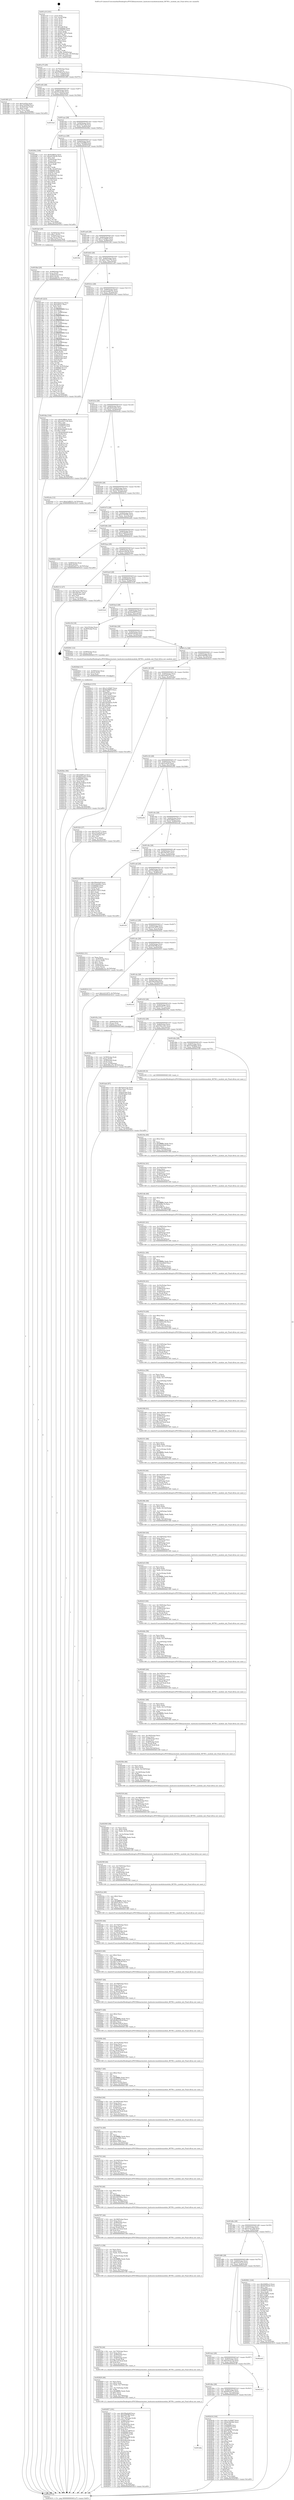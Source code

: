 digraph "0x401a10" {
  label = "0x401a10 (/mnt/c/Users/mathe/Desktop/tcc/POCII/binaries/extr_hashcatsrcmodulesmodule_06700.c_module_init_Final-ollvm.out::main(0))"
  labelloc = "t"
  node[shape=record]

  Entry [label="",width=0.3,height=0.3,shape=circle,fillcolor=black,style=filled]
  "0x401a75" [label="{
     0x401a75 [29]\l
     | [instrs]\l
     &nbsp;&nbsp;0x401a75 \<+3\>: mov -0x70(%rbp),%eax\l
     &nbsp;&nbsp;0x401a78 \<+2\>: mov %eax,%ecx\l
     &nbsp;&nbsp;0x401a7a \<+6\>: sub $0x9390ca7b,%ecx\l
     &nbsp;&nbsp;0x401a80 \<+6\>: mov %eax,-0x84(%rbp)\l
     &nbsp;&nbsp;0x401a86 \<+6\>: mov %ecx,-0x88(%rbp)\l
     &nbsp;&nbsp;0x401a8c \<+6\>: je 0000000000401f85 \<main+0x575\>\l
  }"]
  "0x401f85" [label="{
     0x401f85 [27]\l
     | [instrs]\l
     &nbsp;&nbsp;0x401f85 \<+5\>: mov $0x5cd52b,%eax\l
     &nbsp;&nbsp;0x401f8a \<+5\>: mov $0xa7d2096f,%ecx\l
     &nbsp;&nbsp;0x401f8f \<+3\>: mov -0x34(%rbp),%edx\l
     &nbsp;&nbsp;0x401f92 \<+3\>: cmp $0x0,%edx\l
     &nbsp;&nbsp;0x401f95 \<+3\>: cmove %ecx,%eax\l
     &nbsp;&nbsp;0x401f98 \<+3\>: mov %eax,-0x70(%rbp)\l
     &nbsp;&nbsp;0x401f9b \<+5\>: jmp 0000000000403410 \<main+0x1a00\>\l
  }"]
  "0x401a92" [label="{
     0x401a92 [28]\l
     | [instrs]\l
     &nbsp;&nbsp;0x401a92 \<+5\>: jmp 0000000000401a97 \<main+0x87\>\l
     &nbsp;&nbsp;0x401a97 \<+6\>: mov -0x84(%rbp),%eax\l
     &nbsp;&nbsp;0x401a9d \<+5\>: sub $0x95c4e442,%eax\l
     &nbsp;&nbsp;0x401aa2 \<+6\>: mov %eax,-0x8c(%rbp)\l
     &nbsp;&nbsp;0x401aa8 \<+6\>: je 00000000004033ed \<main+0x19dd\>\l
  }"]
  Exit [label="",width=0.3,height=0.3,shape=circle,fillcolor=black,style=filled,peripheries=2]
  "0x4033ed" [label="{
     0x4033ed\l
  }", style=dashed]
  "0x401aae" [label="{
     0x401aae [28]\l
     | [instrs]\l
     &nbsp;&nbsp;0x401aae \<+5\>: jmp 0000000000401ab3 \<main+0xa3\>\l
     &nbsp;&nbsp;0x401ab3 \<+6\>: mov -0x84(%rbp),%eax\l
     &nbsp;&nbsp;0x401ab9 \<+5\>: sub $0xa5457c38,%eax\l
     &nbsp;&nbsp;0x401abe \<+6\>: mov %eax,-0x90(%rbp)\l
     &nbsp;&nbsp;0x401ac4 \<+6\>: je 000000000040206a \<main+0x65a\>\l
  }"]
  "0x401dda" [label="{
     0x401dda\l
  }", style=dashed]
  "0x40206a" [label="{
     0x40206a [168]\l
     | [instrs]\l
     &nbsp;&nbsp;0x40206a \<+5\>: mov $0x6a98bee,%eax\l
     &nbsp;&nbsp;0x40206f \<+5\>: mov $0xeb194a36,%ecx\l
     &nbsp;&nbsp;0x402074 \<+2\>: mov $0x1,%dl\l
     &nbsp;&nbsp;0x402076 \<+4\>: mov -0x40(%rbp),%rsi\l
     &nbsp;&nbsp;0x40207a \<+2\>: mov (%rsi),%edi\l
     &nbsp;&nbsp;0x40207c \<+4\>: mov -0x50(%rbp),%rsi\l
     &nbsp;&nbsp;0x402080 \<+2\>: cmp (%rsi),%edi\l
     &nbsp;&nbsp;0x402082 \<+4\>: setl %r8b\l
     &nbsp;&nbsp;0x402086 \<+4\>: and $0x1,%r8b\l
     &nbsp;&nbsp;0x40208a \<+4\>: mov %r8b,-0x2d(%rbp)\l
     &nbsp;&nbsp;0x40208e \<+7\>: mov 0x4060b0,%edi\l
     &nbsp;&nbsp;0x402095 \<+8\>: mov 0x406074,%r9d\l
     &nbsp;&nbsp;0x40209d \<+3\>: mov %edi,%r10d\l
     &nbsp;&nbsp;0x4020a0 \<+7\>: add $0x4bf644a5,%r10d\l
     &nbsp;&nbsp;0x4020a7 \<+4\>: sub $0x1,%r10d\l
     &nbsp;&nbsp;0x4020ab \<+7\>: sub $0x4bf644a5,%r10d\l
     &nbsp;&nbsp;0x4020b2 \<+4\>: imul %r10d,%edi\l
     &nbsp;&nbsp;0x4020b6 \<+3\>: and $0x1,%edi\l
     &nbsp;&nbsp;0x4020b9 \<+3\>: cmp $0x0,%edi\l
     &nbsp;&nbsp;0x4020bc \<+4\>: sete %r8b\l
     &nbsp;&nbsp;0x4020c0 \<+4\>: cmp $0xa,%r9d\l
     &nbsp;&nbsp;0x4020c4 \<+4\>: setl %r11b\l
     &nbsp;&nbsp;0x4020c8 \<+3\>: mov %r8b,%bl\l
     &nbsp;&nbsp;0x4020cb \<+3\>: xor $0xff,%bl\l
     &nbsp;&nbsp;0x4020ce \<+3\>: mov %r11b,%r14b\l
     &nbsp;&nbsp;0x4020d1 \<+4\>: xor $0xff,%r14b\l
     &nbsp;&nbsp;0x4020d5 \<+3\>: xor $0x0,%dl\l
     &nbsp;&nbsp;0x4020d8 \<+3\>: mov %bl,%r15b\l
     &nbsp;&nbsp;0x4020db \<+4\>: and $0x0,%r15b\l
     &nbsp;&nbsp;0x4020df \<+3\>: and %dl,%r8b\l
     &nbsp;&nbsp;0x4020e2 \<+3\>: mov %r14b,%r12b\l
     &nbsp;&nbsp;0x4020e5 \<+4\>: and $0x0,%r12b\l
     &nbsp;&nbsp;0x4020e9 \<+3\>: and %dl,%r11b\l
     &nbsp;&nbsp;0x4020ec \<+3\>: or %r8b,%r15b\l
     &nbsp;&nbsp;0x4020ef \<+3\>: or %r11b,%r12b\l
     &nbsp;&nbsp;0x4020f2 \<+3\>: xor %r12b,%r15b\l
     &nbsp;&nbsp;0x4020f5 \<+3\>: or %r14b,%bl\l
     &nbsp;&nbsp;0x4020f8 \<+3\>: xor $0xff,%bl\l
     &nbsp;&nbsp;0x4020fb \<+3\>: or $0x0,%dl\l
     &nbsp;&nbsp;0x4020fe \<+2\>: and %dl,%bl\l
     &nbsp;&nbsp;0x402100 \<+3\>: or %bl,%r15b\l
     &nbsp;&nbsp;0x402103 \<+4\>: test $0x1,%r15b\l
     &nbsp;&nbsp;0x402107 \<+3\>: cmovne %ecx,%eax\l
     &nbsp;&nbsp;0x40210a \<+3\>: mov %eax,-0x70(%rbp)\l
     &nbsp;&nbsp;0x40210d \<+5\>: jmp 0000000000403410 \<main+0x1a00\>\l
  }"]
  "0x401aca" [label="{
     0x401aca [28]\l
     | [instrs]\l
     &nbsp;&nbsp;0x401aca \<+5\>: jmp 0000000000401acf \<main+0xbf\>\l
     &nbsp;&nbsp;0x401acf \<+6\>: mov -0x84(%rbp),%eax\l
     &nbsp;&nbsp;0x401ad5 \<+5\>: sub $0xa7d2096f,%eax\l
     &nbsp;&nbsp;0x401ada \<+6\>: mov %eax,-0x94(%rbp)\l
     &nbsp;&nbsp;0x401ae0 \<+6\>: je 0000000000401fa0 \<main+0x590\>\l
  }"]
  "0x402b34" [label="{
     0x402b34 [144]\l
     | [instrs]\l
     &nbsp;&nbsp;0x402b34 \<+5\>: mov $0xc3c29467,%eax\l
     &nbsp;&nbsp;0x402b39 \<+5\>: mov $0xfe3b6566,%ecx\l
     &nbsp;&nbsp;0x402b3e \<+2\>: mov $0x1,%dl\l
     &nbsp;&nbsp;0x402b40 \<+7\>: mov 0x4060b0,%esi\l
     &nbsp;&nbsp;0x402b47 \<+7\>: mov 0x406074,%edi\l
     &nbsp;&nbsp;0x402b4e \<+3\>: mov %esi,%r8d\l
     &nbsp;&nbsp;0x402b51 \<+7\>: add $0xdd99e73f,%r8d\l
     &nbsp;&nbsp;0x402b58 \<+4\>: sub $0x1,%r8d\l
     &nbsp;&nbsp;0x402b5c \<+7\>: sub $0xdd99e73f,%r8d\l
     &nbsp;&nbsp;0x402b63 \<+4\>: imul %r8d,%esi\l
     &nbsp;&nbsp;0x402b67 \<+3\>: and $0x1,%esi\l
     &nbsp;&nbsp;0x402b6a \<+3\>: cmp $0x0,%esi\l
     &nbsp;&nbsp;0x402b6d \<+4\>: sete %r9b\l
     &nbsp;&nbsp;0x402b71 \<+3\>: cmp $0xa,%edi\l
     &nbsp;&nbsp;0x402b74 \<+4\>: setl %r10b\l
     &nbsp;&nbsp;0x402b78 \<+3\>: mov %r9b,%r11b\l
     &nbsp;&nbsp;0x402b7b \<+4\>: xor $0xff,%r11b\l
     &nbsp;&nbsp;0x402b7f \<+3\>: mov %r10b,%bl\l
     &nbsp;&nbsp;0x402b82 \<+3\>: xor $0xff,%bl\l
     &nbsp;&nbsp;0x402b85 \<+3\>: xor $0x0,%dl\l
     &nbsp;&nbsp;0x402b88 \<+3\>: mov %r11b,%r14b\l
     &nbsp;&nbsp;0x402b8b \<+4\>: and $0x0,%r14b\l
     &nbsp;&nbsp;0x402b8f \<+3\>: and %dl,%r9b\l
     &nbsp;&nbsp;0x402b92 \<+3\>: mov %bl,%r15b\l
     &nbsp;&nbsp;0x402b95 \<+4\>: and $0x0,%r15b\l
     &nbsp;&nbsp;0x402b99 \<+3\>: and %dl,%r10b\l
     &nbsp;&nbsp;0x402b9c \<+3\>: or %r9b,%r14b\l
     &nbsp;&nbsp;0x402b9f \<+3\>: or %r10b,%r15b\l
     &nbsp;&nbsp;0x402ba2 \<+3\>: xor %r15b,%r14b\l
     &nbsp;&nbsp;0x402ba5 \<+3\>: or %bl,%r11b\l
     &nbsp;&nbsp;0x402ba8 \<+4\>: xor $0xff,%r11b\l
     &nbsp;&nbsp;0x402bac \<+3\>: or $0x0,%dl\l
     &nbsp;&nbsp;0x402baf \<+3\>: and %dl,%r11b\l
     &nbsp;&nbsp;0x402bb2 \<+3\>: or %r11b,%r14b\l
     &nbsp;&nbsp;0x402bb5 \<+4\>: test $0x1,%r14b\l
     &nbsp;&nbsp;0x402bb9 \<+3\>: cmovne %ecx,%eax\l
     &nbsp;&nbsp;0x402bbc \<+3\>: mov %eax,-0x70(%rbp)\l
     &nbsp;&nbsp;0x402bbf \<+5\>: jmp 0000000000403410 \<main+0x1a00\>\l
  }"]
  "0x401fa0" [label="{
     0x401fa0 [29]\l
     | [instrs]\l
     &nbsp;&nbsp;0x401fa0 \<+4\>: mov -0x50(%rbp),%rax\l
     &nbsp;&nbsp;0x401fa4 \<+6\>: movl $0x1,(%rax)\l
     &nbsp;&nbsp;0x401faa \<+4\>: mov -0x50(%rbp),%rax\l
     &nbsp;&nbsp;0x401fae \<+3\>: movslq (%rax),%rax\l
     &nbsp;&nbsp;0x401fb1 \<+7\>: imul $0x1e0,%rax,%rdi\l
     &nbsp;&nbsp;0x401fb8 \<+5\>: call 0000000000401050 \<malloc@plt\>\l
     | [calls]\l
     &nbsp;&nbsp;0x401050 \{1\} (unknown)\l
  }"]
  "0x401ae6" [label="{
     0x401ae6 [28]\l
     | [instrs]\l
     &nbsp;&nbsp;0x401ae6 \<+5\>: jmp 0000000000401aeb \<main+0xdb\>\l
     &nbsp;&nbsp;0x401aeb \<+6\>: mov -0x84(%rbp),%eax\l
     &nbsp;&nbsp;0x401af1 \<+5\>: sub $0xc3c29467,%eax\l
     &nbsp;&nbsp;0x401af6 \<+6\>: mov %eax,-0x98(%rbp)\l
     &nbsp;&nbsp;0x401afc \<+6\>: je 00000000004033fe \<main+0x19ee\>\l
  }"]
  "0x401dbe" [label="{
     0x401dbe [28]\l
     | [instrs]\l
     &nbsp;&nbsp;0x401dbe \<+5\>: jmp 0000000000401dc3 \<main+0x3b3\>\l
     &nbsp;&nbsp;0x401dc3 \<+6\>: mov -0x84(%rbp),%eax\l
     &nbsp;&nbsp;0x401dc9 \<+5\>: sub $0x605a0172,%eax\l
     &nbsp;&nbsp;0x401dce \<+6\>: mov %eax,-0x100(%rbp)\l
     &nbsp;&nbsp;0x401dd4 \<+6\>: je 0000000000402b34 \<main+0x1124\>\l
  }"]
  "0x4033fe" [label="{
     0x4033fe\l
  }", style=dashed]
  "0x401b02" [label="{
     0x401b02 [28]\l
     | [instrs]\l
     &nbsp;&nbsp;0x401b02 \<+5\>: jmp 0000000000401b07 \<main+0xf7\>\l
     &nbsp;&nbsp;0x401b07 \<+6\>: mov -0x84(%rbp),%eax\l
     &nbsp;&nbsp;0x401b0d \<+5\>: sub $0xc7eba77b,%eax\l
     &nbsp;&nbsp;0x401b12 \<+6\>: mov %eax,-0x9c(%rbp)\l
     &nbsp;&nbsp;0x401b18 \<+6\>: je 0000000000401e45 \<main+0x435\>\l
  }"]
  "0x402c6f" [label="{
     0x402c6f\l
  }", style=dashed]
  "0x401e45" [label="{
     0x401e45 [223]\l
     | [instrs]\l
     &nbsp;&nbsp;0x401e45 \<+5\>: mov $0x5ab3a7aa,%eax\l
     &nbsp;&nbsp;0x401e4a \<+5\>: mov $0x5a8527,%ecx\l
     &nbsp;&nbsp;0x401e4f \<+2\>: xor %edx,%edx\l
     &nbsp;&nbsp;0x401e51 \<+3\>: mov %rsp,%rsi\l
     &nbsp;&nbsp;0x401e54 \<+4\>: add $0xfffffffffffffff0,%rsi\l
     &nbsp;&nbsp;0x401e58 \<+3\>: mov %rsi,%rsp\l
     &nbsp;&nbsp;0x401e5b \<+4\>: mov %rsi,-0x68(%rbp)\l
     &nbsp;&nbsp;0x401e5f \<+3\>: mov %rsp,%rsi\l
     &nbsp;&nbsp;0x401e62 \<+4\>: add $0xfffffffffffffff0,%rsi\l
     &nbsp;&nbsp;0x401e66 \<+3\>: mov %rsi,%rsp\l
     &nbsp;&nbsp;0x401e69 \<+3\>: mov %rsp,%rdi\l
     &nbsp;&nbsp;0x401e6c \<+4\>: add $0xfffffffffffffff0,%rdi\l
     &nbsp;&nbsp;0x401e70 \<+3\>: mov %rdi,%rsp\l
     &nbsp;&nbsp;0x401e73 \<+4\>: mov %rdi,-0x60(%rbp)\l
     &nbsp;&nbsp;0x401e77 \<+3\>: mov %rsp,%rdi\l
     &nbsp;&nbsp;0x401e7a \<+4\>: add $0xfffffffffffffff0,%rdi\l
     &nbsp;&nbsp;0x401e7e \<+3\>: mov %rdi,%rsp\l
     &nbsp;&nbsp;0x401e81 \<+4\>: mov %rdi,-0x58(%rbp)\l
     &nbsp;&nbsp;0x401e85 \<+3\>: mov %rsp,%rdi\l
     &nbsp;&nbsp;0x401e88 \<+4\>: add $0xfffffffffffffff0,%rdi\l
     &nbsp;&nbsp;0x401e8c \<+3\>: mov %rdi,%rsp\l
     &nbsp;&nbsp;0x401e8f \<+4\>: mov %rdi,-0x50(%rbp)\l
     &nbsp;&nbsp;0x401e93 \<+3\>: mov %rsp,%rdi\l
     &nbsp;&nbsp;0x401e96 \<+4\>: add $0xfffffffffffffff0,%rdi\l
     &nbsp;&nbsp;0x401e9a \<+3\>: mov %rdi,%rsp\l
     &nbsp;&nbsp;0x401e9d \<+4\>: mov %rdi,-0x48(%rbp)\l
     &nbsp;&nbsp;0x401ea1 \<+3\>: mov %rsp,%rdi\l
     &nbsp;&nbsp;0x401ea4 \<+4\>: add $0xfffffffffffffff0,%rdi\l
     &nbsp;&nbsp;0x401ea8 \<+3\>: mov %rdi,%rsp\l
     &nbsp;&nbsp;0x401eab \<+4\>: mov %rdi,-0x40(%rbp)\l
     &nbsp;&nbsp;0x401eaf \<+4\>: mov -0x68(%rbp),%rdi\l
     &nbsp;&nbsp;0x401eb3 \<+6\>: movl $0x0,(%rdi)\l
     &nbsp;&nbsp;0x401eb9 \<+4\>: mov -0x74(%rbp),%r8d\l
     &nbsp;&nbsp;0x401ebd \<+3\>: mov %r8d,(%rsi)\l
     &nbsp;&nbsp;0x401ec0 \<+4\>: mov -0x60(%rbp),%rdi\l
     &nbsp;&nbsp;0x401ec4 \<+4\>: mov -0x80(%rbp),%r9\l
     &nbsp;&nbsp;0x401ec8 \<+3\>: mov %r9,(%rdi)\l
     &nbsp;&nbsp;0x401ecb \<+3\>: cmpl $0x2,(%rsi)\l
     &nbsp;&nbsp;0x401ece \<+4\>: setne %r10b\l
     &nbsp;&nbsp;0x401ed2 \<+4\>: and $0x1,%r10b\l
     &nbsp;&nbsp;0x401ed6 \<+4\>: mov %r10b,-0x35(%rbp)\l
     &nbsp;&nbsp;0x401eda \<+8\>: mov 0x4060b0,%r11d\l
     &nbsp;&nbsp;0x401ee2 \<+7\>: mov 0x406074,%ebx\l
     &nbsp;&nbsp;0x401ee9 \<+3\>: sub $0x1,%edx\l
     &nbsp;&nbsp;0x401eec \<+3\>: mov %r11d,%r14d\l
     &nbsp;&nbsp;0x401eef \<+3\>: add %edx,%r14d\l
     &nbsp;&nbsp;0x401ef2 \<+4\>: imul %r14d,%r11d\l
     &nbsp;&nbsp;0x401ef6 \<+4\>: and $0x1,%r11d\l
     &nbsp;&nbsp;0x401efa \<+4\>: cmp $0x0,%r11d\l
     &nbsp;&nbsp;0x401efe \<+4\>: sete %r10b\l
     &nbsp;&nbsp;0x401f02 \<+3\>: cmp $0xa,%ebx\l
     &nbsp;&nbsp;0x401f05 \<+4\>: setl %r15b\l
     &nbsp;&nbsp;0x401f09 \<+3\>: mov %r10b,%r12b\l
     &nbsp;&nbsp;0x401f0c \<+3\>: and %r15b,%r12b\l
     &nbsp;&nbsp;0x401f0f \<+3\>: xor %r15b,%r10b\l
     &nbsp;&nbsp;0x401f12 \<+3\>: or %r10b,%r12b\l
     &nbsp;&nbsp;0x401f15 \<+4\>: test $0x1,%r12b\l
     &nbsp;&nbsp;0x401f19 \<+3\>: cmovne %ecx,%eax\l
     &nbsp;&nbsp;0x401f1c \<+3\>: mov %eax,-0x70(%rbp)\l
     &nbsp;&nbsp;0x401f1f \<+5\>: jmp 0000000000403410 \<main+0x1a00\>\l
  }"]
  "0x401b1e" [label="{
     0x401b1e [28]\l
     | [instrs]\l
     &nbsp;&nbsp;0x401b1e \<+5\>: jmp 0000000000401b23 \<main+0x113\>\l
     &nbsp;&nbsp;0x401b23 \<+6\>: mov -0x84(%rbp),%eax\l
     &nbsp;&nbsp;0x401b29 \<+5\>: sub $0xdaddb15c,%eax\l
     &nbsp;&nbsp;0x401b2e \<+6\>: mov %eax,-0xa0(%rbp)\l
     &nbsp;&nbsp;0x401b34 \<+6\>: je 0000000000401fda \<main+0x5ca\>\l
  }"]
  "0x401da2" [label="{
     0x401da2 [28]\l
     | [instrs]\l
     &nbsp;&nbsp;0x401da2 \<+5\>: jmp 0000000000401da7 \<main+0x397\>\l
     &nbsp;&nbsp;0x401da7 \<+6\>: mov -0x84(%rbp),%eax\l
     &nbsp;&nbsp;0x401dad \<+5\>: sub $0x5ab3a7aa,%eax\l
     &nbsp;&nbsp;0x401db2 \<+6\>: mov %eax,-0xfc(%rbp)\l
     &nbsp;&nbsp;0x401db8 \<+6\>: je 0000000000402c6f \<main+0x125f\>\l
  }"]
  "0x401fda" [label="{
     0x401fda [144]\l
     | [instrs]\l
     &nbsp;&nbsp;0x401fda \<+5\>: mov $0x6a98bee,%eax\l
     &nbsp;&nbsp;0x401fdf \<+5\>: mov $0xa5457c38,%ecx\l
     &nbsp;&nbsp;0x401fe4 \<+2\>: mov $0x1,%dl\l
     &nbsp;&nbsp;0x401fe6 \<+7\>: mov 0x4060b0,%esi\l
     &nbsp;&nbsp;0x401fed \<+7\>: mov 0x406074,%edi\l
     &nbsp;&nbsp;0x401ff4 \<+3\>: mov %esi,%r8d\l
     &nbsp;&nbsp;0x401ff7 \<+7\>: add $0xfe4dda69,%r8d\l
     &nbsp;&nbsp;0x401ffe \<+4\>: sub $0x1,%r8d\l
     &nbsp;&nbsp;0x402002 \<+7\>: sub $0xfe4dda69,%r8d\l
     &nbsp;&nbsp;0x402009 \<+4\>: imul %r8d,%esi\l
     &nbsp;&nbsp;0x40200d \<+3\>: and $0x1,%esi\l
     &nbsp;&nbsp;0x402010 \<+3\>: cmp $0x0,%esi\l
     &nbsp;&nbsp;0x402013 \<+4\>: sete %r9b\l
     &nbsp;&nbsp;0x402017 \<+3\>: cmp $0xa,%edi\l
     &nbsp;&nbsp;0x40201a \<+4\>: setl %r10b\l
     &nbsp;&nbsp;0x40201e \<+3\>: mov %r9b,%r11b\l
     &nbsp;&nbsp;0x402021 \<+4\>: xor $0xff,%r11b\l
     &nbsp;&nbsp;0x402025 \<+3\>: mov %r10b,%bl\l
     &nbsp;&nbsp;0x402028 \<+3\>: xor $0xff,%bl\l
     &nbsp;&nbsp;0x40202b \<+3\>: xor $0x0,%dl\l
     &nbsp;&nbsp;0x40202e \<+3\>: mov %r11b,%r14b\l
     &nbsp;&nbsp;0x402031 \<+4\>: and $0x0,%r14b\l
     &nbsp;&nbsp;0x402035 \<+3\>: and %dl,%r9b\l
     &nbsp;&nbsp;0x402038 \<+3\>: mov %bl,%r15b\l
     &nbsp;&nbsp;0x40203b \<+4\>: and $0x0,%r15b\l
     &nbsp;&nbsp;0x40203f \<+3\>: and %dl,%r10b\l
     &nbsp;&nbsp;0x402042 \<+3\>: or %r9b,%r14b\l
     &nbsp;&nbsp;0x402045 \<+3\>: or %r10b,%r15b\l
     &nbsp;&nbsp;0x402048 \<+3\>: xor %r15b,%r14b\l
     &nbsp;&nbsp;0x40204b \<+3\>: or %bl,%r11b\l
     &nbsp;&nbsp;0x40204e \<+4\>: xor $0xff,%r11b\l
     &nbsp;&nbsp;0x402052 \<+3\>: or $0x0,%dl\l
     &nbsp;&nbsp;0x402055 \<+3\>: and %dl,%r11b\l
     &nbsp;&nbsp;0x402058 \<+3\>: or %r11b,%r14b\l
     &nbsp;&nbsp;0x40205b \<+4\>: test $0x1,%r14b\l
     &nbsp;&nbsp;0x40205f \<+3\>: cmovne %ecx,%eax\l
     &nbsp;&nbsp;0x402062 \<+3\>: mov %eax,-0x70(%rbp)\l
     &nbsp;&nbsp;0x402065 \<+5\>: jmp 0000000000403410 \<main+0x1a00\>\l
  }"]
  "0x401b3a" [label="{
     0x401b3a [28]\l
     | [instrs]\l
     &nbsp;&nbsp;0x401b3a \<+5\>: jmp 0000000000401b3f \<main+0x12f\>\l
     &nbsp;&nbsp;0x401b3f \<+6\>: mov -0x84(%rbp),%eax\l
     &nbsp;&nbsp;0x401b45 \<+5\>: sub $0xdb55ad23,%eax\l
     &nbsp;&nbsp;0x401b4a \<+6\>: mov %eax,-0xa4(%rbp)\l
     &nbsp;&nbsp;0x401b50 \<+6\>: je 0000000000402a4a \<main+0x103a\>\l
  }"]
  "0x402ab5" [label="{
     0x402ab5\l
  }", style=dashed]
  "0x402a4a" [label="{
     0x402a4a [12]\l
     | [instrs]\l
     &nbsp;&nbsp;0x402a4a \<+7\>: movl $0xe3af8253,-0x70(%rbp)\l
     &nbsp;&nbsp;0x402a51 \<+5\>: jmp 0000000000403410 \<main+0x1a00\>\l
  }"]
  "0x401b56" [label="{
     0x401b56 [28]\l
     | [instrs]\l
     &nbsp;&nbsp;0x401b56 \<+5\>: jmp 0000000000401b5b \<main+0x14b\>\l
     &nbsp;&nbsp;0x401b5b \<+6\>: mov -0x84(%rbp),%eax\l
     &nbsp;&nbsp;0x401b61 \<+5\>: sub $0xe08bd250,%eax\l
     &nbsp;&nbsp;0x401b66 \<+6\>: mov %eax,-0xa8(%rbp)\l
     &nbsp;&nbsp;0x401b6c \<+6\>: je 0000000000402b12 \<main+0x1102\>\l
  }"]
  "0x4029ec" [label="{
     0x4029ec [94]\l
     | [instrs]\l
     &nbsp;&nbsp;0x4029ec \<+5\>: mov $0xf2689ca3,%ecx\l
     &nbsp;&nbsp;0x4029f1 \<+5\>: mov $0xdb55ad23,%edx\l
     &nbsp;&nbsp;0x4029f6 \<+7\>: mov 0x4060b0,%esi\l
     &nbsp;&nbsp;0x4029fd \<+8\>: mov 0x406074,%r8d\l
     &nbsp;&nbsp;0x402a05 \<+3\>: mov %esi,%r9d\l
     &nbsp;&nbsp;0x402a08 \<+7\>: add $0x5ba548cb,%r9d\l
     &nbsp;&nbsp;0x402a0f \<+4\>: sub $0x1,%r9d\l
     &nbsp;&nbsp;0x402a13 \<+7\>: sub $0x5ba548cb,%r9d\l
     &nbsp;&nbsp;0x402a1a \<+4\>: imul %r9d,%esi\l
     &nbsp;&nbsp;0x402a1e \<+3\>: and $0x1,%esi\l
     &nbsp;&nbsp;0x402a21 \<+3\>: cmp $0x0,%esi\l
     &nbsp;&nbsp;0x402a24 \<+4\>: sete %r10b\l
     &nbsp;&nbsp;0x402a28 \<+4\>: cmp $0xa,%r8d\l
     &nbsp;&nbsp;0x402a2c \<+4\>: setl %r11b\l
     &nbsp;&nbsp;0x402a30 \<+3\>: mov %r10b,%bl\l
     &nbsp;&nbsp;0x402a33 \<+3\>: and %r11b,%bl\l
     &nbsp;&nbsp;0x402a36 \<+3\>: xor %r11b,%r10b\l
     &nbsp;&nbsp;0x402a39 \<+3\>: or %r10b,%bl\l
     &nbsp;&nbsp;0x402a3c \<+3\>: test $0x1,%bl\l
     &nbsp;&nbsp;0x402a3f \<+3\>: cmovne %edx,%ecx\l
     &nbsp;&nbsp;0x402a42 \<+3\>: mov %ecx,-0x70(%rbp)\l
     &nbsp;&nbsp;0x402a45 \<+5\>: jmp 0000000000403410 \<main+0x1a00\>\l
  }"]
  "0x402b12" [label="{
     0x402b12\l
  }", style=dashed]
  "0x401b72" [label="{
     0x401b72 [28]\l
     | [instrs]\l
     &nbsp;&nbsp;0x401b72 \<+5\>: jmp 0000000000401b77 \<main+0x167\>\l
     &nbsp;&nbsp;0x401b77 \<+6\>: mov -0x84(%rbp),%eax\l
     &nbsp;&nbsp;0x401b7d \<+5\>: sub $0xe178320e,%eax\l
     &nbsp;&nbsp;0x401b82 \<+6\>: mov %eax,-0xac(%rbp)\l
     &nbsp;&nbsp;0x401b88 \<+6\>: je 0000000000402a62 \<main+0x1052\>\l
  }"]
  "0x4029dd" [label="{
     0x4029dd [15]\l
     | [instrs]\l
     &nbsp;&nbsp;0x4029dd \<+4\>: mov -0x48(%rbp),%rax\l
     &nbsp;&nbsp;0x4029e1 \<+3\>: mov (%rax),%rax\l
     &nbsp;&nbsp;0x4029e4 \<+3\>: mov %rax,%rdi\l
     &nbsp;&nbsp;0x4029e7 \<+5\>: call 0000000000401030 \<free@plt\>\l
     | [calls]\l
     &nbsp;&nbsp;0x401030 \{1\} (unknown)\l
  }"]
  "0x402a62" [label="{
     0x402a62\l
  }", style=dashed]
  "0x401b8e" [label="{
     0x401b8e [28]\l
     | [instrs]\l
     &nbsp;&nbsp;0x401b8e \<+5\>: jmp 0000000000401b93 \<main+0x183\>\l
     &nbsp;&nbsp;0x401b93 \<+6\>: mov -0x84(%rbp),%eax\l
     &nbsp;&nbsp;0x401b99 \<+5\>: sub $0xe3af8253,%eax\l
     &nbsp;&nbsp;0x401b9e \<+6\>: mov %eax,-0xb0(%rbp)\l
     &nbsp;&nbsp;0x401ba4 \<+6\>: je 0000000000402b1e \<main+0x110e\>\l
  }"]
  "0x401d86" [label="{
     0x401d86 [28]\l
     | [instrs]\l
     &nbsp;&nbsp;0x401d86 \<+5\>: jmp 0000000000401d8b \<main+0x37b\>\l
     &nbsp;&nbsp;0x401d8b \<+6\>: mov -0x84(%rbp),%eax\l
     &nbsp;&nbsp;0x401d91 \<+5\>: sub $0x5a5c0114,%eax\l
     &nbsp;&nbsp;0x401d96 \<+6\>: mov %eax,-0xf8(%rbp)\l
     &nbsp;&nbsp;0x401d9c \<+6\>: je 0000000000402ab5 \<main+0x10a5\>\l
  }"]
  "0x402b1e" [label="{
     0x402b1e [22]\l
     | [instrs]\l
     &nbsp;&nbsp;0x402b1e \<+4\>: mov -0x68(%rbp),%rax\l
     &nbsp;&nbsp;0x402b22 \<+6\>: movl $0x0,(%rax)\l
     &nbsp;&nbsp;0x402b28 \<+7\>: movl $0x605a0172,-0x70(%rbp)\l
     &nbsp;&nbsp;0x402b2f \<+5\>: jmp 0000000000403410 \<main+0x1a00\>\l
  }"]
  "0x401baa" [label="{
     0x401baa [28]\l
     | [instrs]\l
     &nbsp;&nbsp;0x401baa \<+5\>: jmp 0000000000401baf \<main+0x19f\>\l
     &nbsp;&nbsp;0x401baf \<+6\>: mov -0x84(%rbp),%eax\l
     &nbsp;&nbsp;0x401bb5 \<+5\>: sub $0xeb194a36,%eax\l
     &nbsp;&nbsp;0x401bba \<+6\>: mov %eax,-0xb4(%rbp)\l
     &nbsp;&nbsp;0x401bc0 \<+6\>: je 0000000000402112 \<main+0x702\>\l
  }"]
  "0x402941" [label="{
     0x402941 [144]\l
     | [instrs]\l
     &nbsp;&nbsp;0x402941 \<+5\>: mov $0xf2689ca3,%eax\l
     &nbsp;&nbsp;0x402946 \<+5\>: mov $0xfd3302a6,%ecx\l
     &nbsp;&nbsp;0x40294b \<+2\>: mov $0x1,%dl\l
     &nbsp;&nbsp;0x40294d \<+7\>: mov 0x4060b0,%esi\l
     &nbsp;&nbsp;0x402954 \<+7\>: mov 0x406074,%edi\l
     &nbsp;&nbsp;0x40295b \<+3\>: mov %esi,%r8d\l
     &nbsp;&nbsp;0x40295e \<+7\>: add $0x652ff5c6,%r8d\l
     &nbsp;&nbsp;0x402965 \<+4\>: sub $0x1,%r8d\l
     &nbsp;&nbsp;0x402969 \<+7\>: sub $0x652ff5c6,%r8d\l
     &nbsp;&nbsp;0x402970 \<+4\>: imul %r8d,%esi\l
     &nbsp;&nbsp;0x402974 \<+3\>: and $0x1,%esi\l
     &nbsp;&nbsp;0x402977 \<+3\>: cmp $0x0,%esi\l
     &nbsp;&nbsp;0x40297a \<+4\>: sete %r9b\l
     &nbsp;&nbsp;0x40297e \<+3\>: cmp $0xa,%edi\l
     &nbsp;&nbsp;0x402981 \<+4\>: setl %r10b\l
     &nbsp;&nbsp;0x402985 \<+3\>: mov %r9b,%r11b\l
     &nbsp;&nbsp;0x402988 \<+4\>: xor $0xff,%r11b\l
     &nbsp;&nbsp;0x40298c \<+3\>: mov %r10b,%bl\l
     &nbsp;&nbsp;0x40298f \<+3\>: xor $0xff,%bl\l
     &nbsp;&nbsp;0x402992 \<+3\>: xor $0x0,%dl\l
     &nbsp;&nbsp;0x402995 \<+3\>: mov %r11b,%r14b\l
     &nbsp;&nbsp;0x402998 \<+4\>: and $0x0,%r14b\l
     &nbsp;&nbsp;0x40299c \<+3\>: and %dl,%r9b\l
     &nbsp;&nbsp;0x40299f \<+3\>: mov %bl,%r15b\l
     &nbsp;&nbsp;0x4029a2 \<+4\>: and $0x0,%r15b\l
     &nbsp;&nbsp;0x4029a6 \<+3\>: and %dl,%r10b\l
     &nbsp;&nbsp;0x4029a9 \<+3\>: or %r9b,%r14b\l
     &nbsp;&nbsp;0x4029ac \<+3\>: or %r10b,%r15b\l
     &nbsp;&nbsp;0x4029af \<+3\>: xor %r15b,%r14b\l
     &nbsp;&nbsp;0x4029b2 \<+3\>: or %bl,%r11b\l
     &nbsp;&nbsp;0x4029b5 \<+4\>: xor $0xff,%r11b\l
     &nbsp;&nbsp;0x4029b9 \<+3\>: or $0x0,%dl\l
     &nbsp;&nbsp;0x4029bc \<+3\>: and %dl,%r11b\l
     &nbsp;&nbsp;0x4029bf \<+3\>: or %r11b,%r14b\l
     &nbsp;&nbsp;0x4029c2 \<+4\>: test $0x1,%r14b\l
     &nbsp;&nbsp;0x4029c6 \<+3\>: cmovne %ecx,%eax\l
     &nbsp;&nbsp;0x4029c9 \<+3\>: mov %eax,-0x70(%rbp)\l
     &nbsp;&nbsp;0x4029cc \<+5\>: jmp 0000000000403410 \<main+0x1a00\>\l
  }"]
  "0x402112" [label="{
     0x402112 [27]\l
     | [instrs]\l
     &nbsp;&nbsp;0x402112 \<+5\>: mov $0x5a3e1168,%eax\l
     &nbsp;&nbsp;0x402117 \<+5\>: mov $0xc9d19e1,%ecx\l
     &nbsp;&nbsp;0x40211c \<+3\>: mov -0x2d(%rbp),%dl\l
     &nbsp;&nbsp;0x40211f \<+3\>: test $0x1,%dl\l
     &nbsp;&nbsp;0x402122 \<+3\>: cmovne %ecx,%eax\l
     &nbsp;&nbsp;0x402125 \<+3\>: mov %eax,-0x70(%rbp)\l
     &nbsp;&nbsp;0x402128 \<+5\>: jmp 0000000000403410 \<main+0x1a00\>\l
  }"]
  "0x401bc6" [label="{
     0x401bc6 [28]\l
     | [instrs]\l
     &nbsp;&nbsp;0x401bc6 \<+5\>: jmp 0000000000401bcb \<main+0x1bb\>\l
     &nbsp;&nbsp;0x401bcb \<+6\>: mov -0x84(%rbp),%eax\l
     &nbsp;&nbsp;0x401bd1 \<+5\>: sub $0xf2689ca3,%eax\l
     &nbsp;&nbsp;0x401bd6 \<+6\>: mov %eax,-0xb8(%rbp)\l
     &nbsp;&nbsp;0x401bdc \<+6\>: je 00000000004033c6 \<main+0x19b6\>\l
  }"]
  "0x402857" [label="{
     0x402857 [191]\l
     | [instrs]\l
     &nbsp;&nbsp;0x402857 \<+5\>: mov $0x50be0a0f,%ecx\l
     &nbsp;&nbsp;0x40285c \<+5\>: mov $0x4d4f7ffd,%edx\l
     &nbsp;&nbsp;0x402861 \<+3\>: mov $0x1,%r10b\l
     &nbsp;&nbsp;0x402864 \<+7\>: mov -0x178(%rbp),%r8d\l
     &nbsp;&nbsp;0x40286b \<+4\>: imul %eax,%r8d\l
     &nbsp;&nbsp;0x40286f \<+4\>: mov -0x48(%rbp),%rsi\l
     &nbsp;&nbsp;0x402873 \<+3\>: mov (%rsi),%rsi\l
     &nbsp;&nbsp;0x402876 \<+4\>: mov -0x40(%rbp),%rdi\l
     &nbsp;&nbsp;0x40287a \<+3\>: movslq (%rdi),%rdi\l
     &nbsp;&nbsp;0x40287d \<+7\>: imul $0x1e0,%rdi,%rdi\l
     &nbsp;&nbsp;0x402884 \<+3\>: add %rdi,%rsi\l
     &nbsp;&nbsp;0x402887 \<+7\>: mov %r8d,0x1d8(%rsi)\l
     &nbsp;&nbsp;0x40288e \<+7\>: mov 0x4060b0,%eax\l
     &nbsp;&nbsp;0x402895 \<+8\>: mov 0x406074,%r8d\l
     &nbsp;&nbsp;0x40289d \<+3\>: mov %eax,%r9d\l
     &nbsp;&nbsp;0x4028a0 \<+7\>: sub $0x95fbaa99,%r9d\l
     &nbsp;&nbsp;0x4028a7 \<+4\>: sub $0x1,%r9d\l
     &nbsp;&nbsp;0x4028ab \<+7\>: add $0x95fbaa99,%r9d\l
     &nbsp;&nbsp;0x4028b2 \<+4\>: imul %r9d,%eax\l
     &nbsp;&nbsp;0x4028b6 \<+3\>: and $0x1,%eax\l
     &nbsp;&nbsp;0x4028b9 \<+3\>: cmp $0x0,%eax\l
     &nbsp;&nbsp;0x4028bc \<+4\>: sete %r11b\l
     &nbsp;&nbsp;0x4028c0 \<+4\>: cmp $0xa,%r8d\l
     &nbsp;&nbsp;0x4028c4 \<+3\>: setl %bl\l
     &nbsp;&nbsp;0x4028c7 \<+3\>: mov %r11b,%r14b\l
     &nbsp;&nbsp;0x4028ca \<+4\>: xor $0xff,%r14b\l
     &nbsp;&nbsp;0x4028ce \<+3\>: mov %bl,%r15b\l
     &nbsp;&nbsp;0x4028d1 \<+4\>: xor $0xff,%r15b\l
     &nbsp;&nbsp;0x4028d5 \<+4\>: xor $0x0,%r10b\l
     &nbsp;&nbsp;0x4028d9 \<+3\>: mov %r14b,%r12b\l
     &nbsp;&nbsp;0x4028dc \<+4\>: and $0x0,%r12b\l
     &nbsp;&nbsp;0x4028e0 \<+3\>: and %r10b,%r11b\l
     &nbsp;&nbsp;0x4028e3 \<+3\>: mov %r15b,%r13b\l
     &nbsp;&nbsp;0x4028e6 \<+4\>: and $0x0,%r13b\l
     &nbsp;&nbsp;0x4028ea \<+3\>: and %r10b,%bl\l
     &nbsp;&nbsp;0x4028ed \<+3\>: or %r11b,%r12b\l
     &nbsp;&nbsp;0x4028f0 \<+3\>: or %bl,%r13b\l
     &nbsp;&nbsp;0x4028f3 \<+3\>: xor %r13b,%r12b\l
     &nbsp;&nbsp;0x4028f6 \<+3\>: or %r15b,%r14b\l
     &nbsp;&nbsp;0x4028f9 \<+4\>: xor $0xff,%r14b\l
     &nbsp;&nbsp;0x4028fd \<+4\>: or $0x0,%r10b\l
     &nbsp;&nbsp;0x402901 \<+3\>: and %r10b,%r14b\l
     &nbsp;&nbsp;0x402904 \<+3\>: or %r14b,%r12b\l
     &nbsp;&nbsp;0x402907 \<+4\>: test $0x1,%r12b\l
     &nbsp;&nbsp;0x40290b \<+3\>: cmovne %edx,%ecx\l
     &nbsp;&nbsp;0x40290e \<+3\>: mov %ecx,-0x70(%rbp)\l
     &nbsp;&nbsp;0x402911 \<+5\>: jmp 0000000000403410 \<main+0x1a00\>\l
  }"]
  "0x4033c6" [label="{
     0x4033c6\l
  }", style=dashed]
  "0x401be2" [label="{
     0x401be2 [28]\l
     | [instrs]\l
     &nbsp;&nbsp;0x401be2 \<+5\>: jmp 0000000000401be7 \<main+0x1d7\>\l
     &nbsp;&nbsp;0x401be7 \<+6\>: mov -0x84(%rbp),%eax\l
     &nbsp;&nbsp;0x401bed \<+5\>: sub $0xfba6987f,%eax\l
     &nbsp;&nbsp;0x401bf2 \<+6\>: mov %eax,-0xbc(%rbp)\l
     &nbsp;&nbsp;0x401bf8 \<+6\>: je 0000000000402c5d \<main+0x124d\>\l
  }"]
  "0x402829" [label="{
     0x402829 [46]\l
     | [instrs]\l
     &nbsp;&nbsp;0x402829 \<+2\>: xor %ecx,%ecx\l
     &nbsp;&nbsp;0x40282b \<+5\>: mov $0x2,%edx\l
     &nbsp;&nbsp;0x402830 \<+6\>: mov %edx,-0x174(%rbp)\l
     &nbsp;&nbsp;0x402836 \<+1\>: cltd\l
     &nbsp;&nbsp;0x402837 \<+7\>: mov -0x174(%rbp),%r8d\l
     &nbsp;&nbsp;0x40283e \<+3\>: idiv %r8d\l
     &nbsp;&nbsp;0x402841 \<+6\>: imul $0xfffffffe,%edx,%edx\l
     &nbsp;&nbsp;0x402847 \<+3\>: sub $0x1,%ecx\l
     &nbsp;&nbsp;0x40284a \<+2\>: sub %ecx,%edx\l
     &nbsp;&nbsp;0x40284c \<+6\>: mov %edx,-0x178(%rbp)\l
     &nbsp;&nbsp;0x402852 \<+5\>: call 0000000000401160 \<next_i\>\l
     | [calls]\l
     &nbsp;&nbsp;0x401160 \{1\} (/mnt/c/Users/mathe/Desktop/tcc/POCII/binaries/extr_hashcatsrcmodulesmodule_06700.c_module_init_Final-ollvm.out::next_i)\l
  }"]
  "0x402c5d" [label="{
     0x402c5d [18]\l
     | [instrs]\l
     &nbsp;&nbsp;0x402c5d \<+3\>: mov -0x2c(%rbp),%eax\l
     &nbsp;&nbsp;0x402c60 \<+4\>: lea -0x28(%rbp),%rsp\l
     &nbsp;&nbsp;0x402c64 \<+1\>: pop %rbx\l
     &nbsp;&nbsp;0x402c65 \<+2\>: pop %r12\l
     &nbsp;&nbsp;0x402c67 \<+2\>: pop %r13\l
     &nbsp;&nbsp;0x402c69 \<+2\>: pop %r14\l
     &nbsp;&nbsp;0x402c6b \<+2\>: pop %r15\l
     &nbsp;&nbsp;0x402c6d \<+1\>: pop %rbp\l
     &nbsp;&nbsp;0x402c6e \<+1\>: ret\l
  }"]
  "0x401bfe" [label="{
     0x401bfe [28]\l
     | [instrs]\l
     &nbsp;&nbsp;0x401bfe \<+5\>: jmp 0000000000401c03 \<main+0x1f3\>\l
     &nbsp;&nbsp;0x401c03 \<+6\>: mov -0x84(%rbp),%eax\l
     &nbsp;&nbsp;0x401c09 \<+5\>: sub $0xfd3302a6,%eax\l
     &nbsp;&nbsp;0x401c0e \<+6\>: mov %eax,-0xc0(%rbp)\l
     &nbsp;&nbsp;0x401c14 \<+6\>: je 00000000004029d1 \<main+0xfc1\>\l
  }"]
  "0x4027fd" [label="{
     0x4027fd [44]\l
     | [instrs]\l
     &nbsp;&nbsp;0x4027fd \<+6\>: mov -0x170(%rbp),%ecx\l
     &nbsp;&nbsp;0x402803 \<+3\>: imul %eax,%ecx\l
     &nbsp;&nbsp;0x402806 \<+4\>: mov -0x48(%rbp),%rsi\l
     &nbsp;&nbsp;0x40280a \<+3\>: mov (%rsi),%rsi\l
     &nbsp;&nbsp;0x40280d \<+4\>: mov -0x40(%rbp),%rdi\l
     &nbsp;&nbsp;0x402811 \<+3\>: movslq (%rdi),%rdi\l
     &nbsp;&nbsp;0x402814 \<+7\>: imul $0x1e0,%rdi,%rdi\l
     &nbsp;&nbsp;0x40281b \<+3\>: add %rdi,%rsi\l
     &nbsp;&nbsp;0x40281e \<+6\>: mov %ecx,0x1d4(%rsi)\l
     &nbsp;&nbsp;0x402824 \<+5\>: call 0000000000401160 \<next_i\>\l
     | [calls]\l
     &nbsp;&nbsp;0x401160 \{1\} (/mnt/c/Users/mathe/Desktop/tcc/POCII/binaries/extr_hashcatsrcmodulesmodule_06700.c_module_init_Final-ollvm.out::next_i)\l
  }"]
  "0x4029d1" [label="{
     0x4029d1 [12]\l
     | [instrs]\l
     &nbsp;&nbsp;0x4029d1 \<+4\>: mov -0x48(%rbp),%rax\l
     &nbsp;&nbsp;0x4029d5 \<+3\>: mov (%rax),%rdi\l
     &nbsp;&nbsp;0x4029d8 \<+5\>: call 0000000000401570 \<module_init\>\l
     | [calls]\l
     &nbsp;&nbsp;0x401570 \{1\} (/mnt/c/Users/mathe/Desktop/tcc/POCII/binaries/extr_hashcatsrcmodulesmodule_06700.c_module_init_Final-ollvm.out::module_init)\l
  }"]
  "0x401c1a" [label="{
     0x401c1a [28]\l
     | [instrs]\l
     &nbsp;&nbsp;0x401c1a \<+5\>: jmp 0000000000401c1f \<main+0x20f\>\l
     &nbsp;&nbsp;0x401c1f \<+6\>: mov -0x84(%rbp),%eax\l
     &nbsp;&nbsp;0x401c25 \<+5\>: sub $0xfe3b6566,%eax\l
     &nbsp;&nbsp;0x401c2a \<+6\>: mov %eax,-0xc4(%rbp)\l
     &nbsp;&nbsp;0x401c30 \<+6\>: je 0000000000402bc4 \<main+0x11b4\>\l
  }"]
  "0x4027c3" [label="{
     0x4027c3 [58]\l
     | [instrs]\l
     &nbsp;&nbsp;0x4027c3 \<+2\>: xor %ecx,%ecx\l
     &nbsp;&nbsp;0x4027c5 \<+5\>: mov $0x2,%edx\l
     &nbsp;&nbsp;0x4027ca \<+6\>: mov %edx,-0x16c(%rbp)\l
     &nbsp;&nbsp;0x4027d0 \<+1\>: cltd\l
     &nbsp;&nbsp;0x4027d1 \<+7\>: mov -0x16c(%rbp),%r8d\l
     &nbsp;&nbsp;0x4027d8 \<+3\>: idiv %r8d\l
     &nbsp;&nbsp;0x4027db \<+6\>: imul $0xfffffffe,%edx,%edx\l
     &nbsp;&nbsp;0x4027e1 \<+3\>: mov %ecx,%r9d\l
     &nbsp;&nbsp;0x4027e4 \<+3\>: sub %edx,%r9d\l
     &nbsp;&nbsp;0x4027e7 \<+2\>: mov %ecx,%edx\l
     &nbsp;&nbsp;0x4027e9 \<+3\>: sub $0x1,%edx\l
     &nbsp;&nbsp;0x4027ec \<+3\>: add %edx,%r9d\l
     &nbsp;&nbsp;0x4027ef \<+3\>: sub %r9d,%ecx\l
     &nbsp;&nbsp;0x4027f2 \<+6\>: mov %ecx,-0x170(%rbp)\l
     &nbsp;&nbsp;0x4027f8 \<+5\>: call 0000000000401160 \<next_i\>\l
     | [calls]\l
     &nbsp;&nbsp;0x401160 \{1\} (/mnt/c/Users/mathe/Desktop/tcc/POCII/binaries/extr_hashcatsrcmodulesmodule_06700.c_module_init_Final-ollvm.out::next_i)\l
  }"]
  "0x402bc4" [label="{
     0x402bc4 [153]\l
     | [instrs]\l
     &nbsp;&nbsp;0x402bc4 \<+5\>: mov $0xc3c29467,%eax\l
     &nbsp;&nbsp;0x402bc9 \<+5\>: mov $0xfba6987f,%ecx\l
     &nbsp;&nbsp;0x402bce \<+2\>: mov $0x1,%dl\l
     &nbsp;&nbsp;0x402bd0 \<+4\>: mov -0x68(%rbp),%rsi\l
     &nbsp;&nbsp;0x402bd4 \<+2\>: mov (%rsi),%edi\l
     &nbsp;&nbsp;0x402bd6 \<+3\>: mov %edi,-0x2c(%rbp)\l
     &nbsp;&nbsp;0x402bd9 \<+7\>: mov 0x4060b0,%edi\l
     &nbsp;&nbsp;0x402be0 \<+8\>: mov 0x406074,%r8d\l
     &nbsp;&nbsp;0x402be8 \<+3\>: mov %edi,%r9d\l
     &nbsp;&nbsp;0x402beb \<+7\>: sub $0xa2b5942a,%r9d\l
     &nbsp;&nbsp;0x402bf2 \<+4\>: sub $0x1,%r9d\l
     &nbsp;&nbsp;0x402bf6 \<+7\>: add $0xa2b5942a,%r9d\l
     &nbsp;&nbsp;0x402bfd \<+4\>: imul %r9d,%edi\l
     &nbsp;&nbsp;0x402c01 \<+3\>: and $0x1,%edi\l
     &nbsp;&nbsp;0x402c04 \<+3\>: cmp $0x0,%edi\l
     &nbsp;&nbsp;0x402c07 \<+4\>: sete %r10b\l
     &nbsp;&nbsp;0x402c0b \<+4\>: cmp $0xa,%r8d\l
     &nbsp;&nbsp;0x402c0f \<+4\>: setl %r11b\l
     &nbsp;&nbsp;0x402c13 \<+3\>: mov %r10b,%bl\l
     &nbsp;&nbsp;0x402c16 \<+3\>: xor $0xff,%bl\l
     &nbsp;&nbsp;0x402c19 \<+3\>: mov %r11b,%r14b\l
     &nbsp;&nbsp;0x402c1c \<+4\>: xor $0xff,%r14b\l
     &nbsp;&nbsp;0x402c20 \<+3\>: xor $0x0,%dl\l
     &nbsp;&nbsp;0x402c23 \<+3\>: mov %bl,%r15b\l
     &nbsp;&nbsp;0x402c26 \<+4\>: and $0x0,%r15b\l
     &nbsp;&nbsp;0x402c2a \<+3\>: and %dl,%r10b\l
     &nbsp;&nbsp;0x402c2d \<+3\>: mov %r14b,%r12b\l
     &nbsp;&nbsp;0x402c30 \<+4\>: and $0x0,%r12b\l
     &nbsp;&nbsp;0x402c34 \<+3\>: and %dl,%r11b\l
     &nbsp;&nbsp;0x402c37 \<+3\>: or %r10b,%r15b\l
     &nbsp;&nbsp;0x402c3a \<+3\>: or %r11b,%r12b\l
     &nbsp;&nbsp;0x402c3d \<+3\>: xor %r12b,%r15b\l
     &nbsp;&nbsp;0x402c40 \<+3\>: or %r14b,%bl\l
     &nbsp;&nbsp;0x402c43 \<+3\>: xor $0xff,%bl\l
     &nbsp;&nbsp;0x402c46 \<+3\>: or $0x0,%dl\l
     &nbsp;&nbsp;0x402c49 \<+2\>: and %dl,%bl\l
     &nbsp;&nbsp;0x402c4b \<+3\>: or %bl,%r15b\l
     &nbsp;&nbsp;0x402c4e \<+4\>: test $0x1,%r15b\l
     &nbsp;&nbsp;0x402c52 \<+3\>: cmovne %ecx,%eax\l
     &nbsp;&nbsp;0x402c55 \<+3\>: mov %eax,-0x70(%rbp)\l
     &nbsp;&nbsp;0x402c58 \<+5\>: jmp 0000000000403410 \<main+0x1a00\>\l
  }"]
  "0x401c36" [label="{
     0x401c36 [28]\l
     | [instrs]\l
     &nbsp;&nbsp;0x401c36 \<+5\>: jmp 0000000000401c3b \<main+0x22b\>\l
     &nbsp;&nbsp;0x401c3b \<+6\>: mov -0x84(%rbp),%eax\l
     &nbsp;&nbsp;0x401c41 \<+5\>: sub $0x5a8527,%eax\l
     &nbsp;&nbsp;0x401c46 \<+6\>: mov %eax,-0xc8(%rbp)\l
     &nbsp;&nbsp;0x401c4c \<+6\>: je 0000000000401f24 \<main+0x514\>\l
  }"]
  "0x402797" [label="{
     0x402797 [44]\l
     | [instrs]\l
     &nbsp;&nbsp;0x402797 \<+6\>: mov -0x168(%rbp),%ecx\l
     &nbsp;&nbsp;0x40279d \<+3\>: imul %eax,%ecx\l
     &nbsp;&nbsp;0x4027a0 \<+4\>: mov -0x48(%rbp),%rsi\l
     &nbsp;&nbsp;0x4027a4 \<+3\>: mov (%rsi),%rsi\l
     &nbsp;&nbsp;0x4027a7 \<+4\>: mov -0x40(%rbp),%rdi\l
     &nbsp;&nbsp;0x4027ab \<+3\>: movslq (%rdi),%rdi\l
     &nbsp;&nbsp;0x4027ae \<+7\>: imul $0x1e0,%rdi,%rdi\l
     &nbsp;&nbsp;0x4027b5 \<+3\>: add %rdi,%rsi\l
     &nbsp;&nbsp;0x4027b8 \<+6\>: mov %ecx,0x1d0(%rsi)\l
     &nbsp;&nbsp;0x4027be \<+5\>: call 0000000000401160 \<next_i\>\l
     | [calls]\l
     &nbsp;&nbsp;0x401160 \{1\} (/mnt/c/Users/mathe/Desktop/tcc/POCII/binaries/extr_hashcatsrcmodulesmodule_06700.c_module_init_Final-ollvm.out::next_i)\l
  }"]
  "0x401f24" [label="{
     0x401f24 [27]\l
     | [instrs]\l
     &nbsp;&nbsp;0x401f24 \<+5\>: mov $0x521f5771,%eax\l
     &nbsp;&nbsp;0x401f29 \<+5\>: mov $0x153a68a9,%ecx\l
     &nbsp;&nbsp;0x401f2e \<+3\>: mov -0x35(%rbp),%dl\l
     &nbsp;&nbsp;0x401f31 \<+3\>: test $0x1,%dl\l
     &nbsp;&nbsp;0x401f34 \<+3\>: cmovne %ecx,%eax\l
     &nbsp;&nbsp;0x401f37 \<+3\>: mov %eax,-0x70(%rbp)\l
     &nbsp;&nbsp;0x401f3a \<+5\>: jmp 0000000000403410 \<main+0x1a00\>\l
  }"]
  "0x401c52" [label="{
     0x401c52 [28]\l
     | [instrs]\l
     &nbsp;&nbsp;0x401c52 \<+5\>: jmp 0000000000401c57 \<main+0x247\>\l
     &nbsp;&nbsp;0x401c57 \<+6\>: mov -0x84(%rbp),%eax\l
     &nbsp;&nbsp;0x401c5d \<+5\>: sub $0x5cd52b,%eax\l
     &nbsp;&nbsp;0x401c62 \<+6\>: mov %eax,-0xcc(%rbp)\l
     &nbsp;&nbsp;0x401c68 \<+6\>: je 0000000000402a56 \<main+0x1046\>\l
  }"]
  "0x40276f" [label="{
     0x40276f [40]\l
     | [instrs]\l
     &nbsp;&nbsp;0x40276f \<+5\>: mov $0x2,%ecx\l
     &nbsp;&nbsp;0x402774 \<+1\>: cltd\l
     &nbsp;&nbsp;0x402775 \<+2\>: idiv %ecx\l
     &nbsp;&nbsp;0x402777 \<+6\>: imul $0xfffffffe,%edx,%ecx\l
     &nbsp;&nbsp;0x40277d \<+6\>: add $0x43839bbc,%ecx\l
     &nbsp;&nbsp;0x402783 \<+3\>: add $0x1,%ecx\l
     &nbsp;&nbsp;0x402786 \<+6\>: sub $0x43839bbc,%ecx\l
     &nbsp;&nbsp;0x40278c \<+6\>: mov %ecx,-0x168(%rbp)\l
     &nbsp;&nbsp;0x402792 \<+5\>: call 0000000000401160 \<next_i\>\l
     | [calls]\l
     &nbsp;&nbsp;0x401160 \{1\} (/mnt/c/Users/mathe/Desktop/tcc/POCII/binaries/extr_hashcatsrcmodulesmodule_06700.c_module_init_Final-ollvm.out::next_i)\l
  }"]
  "0x402a56" [label="{
     0x402a56\l
  }", style=dashed]
  "0x401c6e" [label="{
     0x401c6e [28]\l
     | [instrs]\l
     &nbsp;&nbsp;0x401c6e \<+5\>: jmp 0000000000401c73 \<main+0x263\>\l
     &nbsp;&nbsp;0x401c73 \<+6\>: mov -0x84(%rbp),%eax\l
     &nbsp;&nbsp;0x401c79 \<+5\>: sub $0x6a98bee,%eax\l
     &nbsp;&nbsp;0x401c7e \<+6\>: mov %eax,-0xd0(%rbp)\l
     &nbsp;&nbsp;0x401c84 \<+6\>: je 0000000000402cab \<main+0x129b\>\l
  }"]
  "0x402743" [label="{
     0x402743 [44]\l
     | [instrs]\l
     &nbsp;&nbsp;0x402743 \<+6\>: mov -0x164(%rbp),%ecx\l
     &nbsp;&nbsp;0x402749 \<+3\>: imul %eax,%ecx\l
     &nbsp;&nbsp;0x40274c \<+4\>: mov -0x48(%rbp),%rsi\l
     &nbsp;&nbsp;0x402750 \<+3\>: mov (%rsi),%rsi\l
     &nbsp;&nbsp;0x402753 \<+4\>: mov -0x40(%rbp),%rdi\l
     &nbsp;&nbsp;0x402757 \<+3\>: movslq (%rdi),%rdi\l
     &nbsp;&nbsp;0x40275a \<+7\>: imul $0x1e0,%rdi,%rdi\l
     &nbsp;&nbsp;0x402761 \<+3\>: add %rdi,%rsi\l
     &nbsp;&nbsp;0x402764 \<+6\>: mov %ecx,0x198(%rsi)\l
     &nbsp;&nbsp;0x40276a \<+5\>: call 0000000000401160 \<next_i\>\l
     | [calls]\l
     &nbsp;&nbsp;0x401160 \{1\} (/mnt/c/Users/mathe/Desktop/tcc/POCII/binaries/extr_hashcatsrcmodulesmodule_06700.c_module_init_Final-ollvm.out::next_i)\l
  }"]
  "0x402cab" [label="{
     0x402cab\l
  }", style=dashed]
  "0x401c8a" [label="{
     0x401c8a [28]\l
     | [instrs]\l
     &nbsp;&nbsp;0x401c8a \<+5\>: jmp 0000000000401c8f \<main+0x27f\>\l
     &nbsp;&nbsp;0x401c8f \<+6\>: mov -0x84(%rbp),%eax\l
     &nbsp;&nbsp;0x401c95 \<+5\>: sub $0xc9d19e1,%eax\l
     &nbsp;&nbsp;0x401c9a \<+6\>: mov %eax,-0xd4(%rbp)\l
     &nbsp;&nbsp;0x401ca0 \<+6\>: je 000000000040212d \<main+0x71d\>\l
  }"]
  "0x40271b" [label="{
     0x40271b [40]\l
     | [instrs]\l
     &nbsp;&nbsp;0x40271b \<+5\>: mov $0x2,%ecx\l
     &nbsp;&nbsp;0x402720 \<+1\>: cltd\l
     &nbsp;&nbsp;0x402721 \<+2\>: idiv %ecx\l
     &nbsp;&nbsp;0x402723 \<+6\>: imul $0xfffffffe,%edx,%ecx\l
     &nbsp;&nbsp;0x402729 \<+6\>: sub $0xfcc5983,%ecx\l
     &nbsp;&nbsp;0x40272f \<+3\>: add $0x1,%ecx\l
     &nbsp;&nbsp;0x402732 \<+6\>: add $0xfcc5983,%ecx\l
     &nbsp;&nbsp;0x402738 \<+6\>: mov %ecx,-0x164(%rbp)\l
     &nbsp;&nbsp;0x40273e \<+5\>: call 0000000000401160 \<next_i\>\l
     | [calls]\l
     &nbsp;&nbsp;0x401160 \{1\} (/mnt/c/Users/mathe/Desktop/tcc/POCII/binaries/extr_hashcatsrcmodulesmodule_06700.c_module_init_Final-ollvm.out::next_i)\l
  }"]
  "0x40212d" [label="{
     0x40212d [88]\l
     | [instrs]\l
     &nbsp;&nbsp;0x40212d \<+5\>: mov $0x50be0a0f,%eax\l
     &nbsp;&nbsp;0x402132 \<+5\>: mov $0x53abd4b2,%ecx\l
     &nbsp;&nbsp;0x402137 \<+7\>: mov 0x4060b0,%edx\l
     &nbsp;&nbsp;0x40213e \<+7\>: mov 0x406074,%esi\l
     &nbsp;&nbsp;0x402145 \<+2\>: mov %edx,%edi\l
     &nbsp;&nbsp;0x402147 \<+6\>: add $0xd5115b13,%edi\l
     &nbsp;&nbsp;0x40214d \<+3\>: sub $0x1,%edi\l
     &nbsp;&nbsp;0x402150 \<+6\>: sub $0xd5115b13,%edi\l
     &nbsp;&nbsp;0x402156 \<+3\>: imul %edi,%edx\l
     &nbsp;&nbsp;0x402159 \<+3\>: and $0x1,%edx\l
     &nbsp;&nbsp;0x40215c \<+3\>: cmp $0x0,%edx\l
     &nbsp;&nbsp;0x40215f \<+4\>: sete %r8b\l
     &nbsp;&nbsp;0x402163 \<+3\>: cmp $0xa,%esi\l
     &nbsp;&nbsp;0x402166 \<+4\>: setl %r9b\l
     &nbsp;&nbsp;0x40216a \<+3\>: mov %r8b,%r10b\l
     &nbsp;&nbsp;0x40216d \<+3\>: and %r9b,%r10b\l
     &nbsp;&nbsp;0x402170 \<+3\>: xor %r9b,%r8b\l
     &nbsp;&nbsp;0x402173 \<+3\>: or %r8b,%r10b\l
     &nbsp;&nbsp;0x402176 \<+4\>: test $0x1,%r10b\l
     &nbsp;&nbsp;0x40217a \<+3\>: cmovne %ecx,%eax\l
     &nbsp;&nbsp;0x40217d \<+3\>: mov %eax,-0x70(%rbp)\l
     &nbsp;&nbsp;0x402180 \<+5\>: jmp 0000000000403410 \<main+0x1a00\>\l
  }"]
  "0x401ca6" [label="{
     0x401ca6 [28]\l
     | [instrs]\l
     &nbsp;&nbsp;0x401ca6 \<+5\>: jmp 0000000000401cab \<main+0x29b\>\l
     &nbsp;&nbsp;0x401cab \<+6\>: mov -0x84(%rbp),%eax\l
     &nbsp;&nbsp;0x401cb1 \<+5\>: sub $0x153a68a9,%eax\l
     &nbsp;&nbsp;0x401cb6 \<+6\>: mov %eax,-0xd8(%rbp)\l
     &nbsp;&nbsp;0x401cbc \<+6\>: je 0000000000401f3f \<main+0x52f\>\l
  }"]
  "0x4026ef" [label="{
     0x4026ef [44]\l
     | [instrs]\l
     &nbsp;&nbsp;0x4026ef \<+6\>: mov -0x160(%rbp),%ecx\l
     &nbsp;&nbsp;0x4026f5 \<+3\>: imul %eax,%ecx\l
     &nbsp;&nbsp;0x4026f8 \<+4\>: mov -0x48(%rbp),%rsi\l
     &nbsp;&nbsp;0x4026fc \<+3\>: mov (%rsi),%rsi\l
     &nbsp;&nbsp;0x4026ff \<+4\>: mov -0x40(%rbp),%rdi\l
     &nbsp;&nbsp;0x402703 \<+3\>: movslq (%rdi),%rdi\l
     &nbsp;&nbsp;0x402706 \<+7\>: imul $0x1e0,%rdi,%rdi\l
     &nbsp;&nbsp;0x40270d \<+3\>: add %rdi,%rsi\l
     &nbsp;&nbsp;0x402710 \<+6\>: mov %ecx,0x194(%rsi)\l
     &nbsp;&nbsp;0x402716 \<+5\>: call 0000000000401160 \<next_i\>\l
     | [calls]\l
     &nbsp;&nbsp;0x401160 \{1\} (/mnt/c/Users/mathe/Desktop/tcc/POCII/binaries/extr_hashcatsrcmodulesmodule_06700.c_module_init_Final-ollvm.out::next_i)\l
  }"]
  "0x401f3f" [label="{
     0x401f3f\l
  }", style=dashed]
  "0x401cc2" [label="{
     0x401cc2 [28]\l
     | [instrs]\l
     &nbsp;&nbsp;0x401cc2 \<+5\>: jmp 0000000000401cc7 \<main+0x2b7\>\l
     &nbsp;&nbsp;0x401cc7 \<+6\>: mov -0x84(%rbp),%eax\l
     &nbsp;&nbsp;0x401ccd \<+5\>: sub $0x3c013075,%eax\l
     &nbsp;&nbsp;0x401cd2 \<+6\>: mov %eax,-0xdc(%rbp)\l
     &nbsp;&nbsp;0x401cd8 \<+6\>: je 0000000000402922 \<main+0xf12\>\l
  }"]
  "0x4026c7" [label="{
     0x4026c7 [40]\l
     | [instrs]\l
     &nbsp;&nbsp;0x4026c7 \<+5\>: mov $0x2,%ecx\l
     &nbsp;&nbsp;0x4026cc \<+1\>: cltd\l
     &nbsp;&nbsp;0x4026cd \<+2\>: idiv %ecx\l
     &nbsp;&nbsp;0x4026cf \<+6\>: imul $0xfffffffe,%edx,%ecx\l
     &nbsp;&nbsp;0x4026d5 \<+6\>: add $0x6101424,%ecx\l
     &nbsp;&nbsp;0x4026db \<+3\>: add $0x1,%ecx\l
     &nbsp;&nbsp;0x4026de \<+6\>: sub $0x6101424,%ecx\l
     &nbsp;&nbsp;0x4026e4 \<+6\>: mov %ecx,-0x160(%rbp)\l
     &nbsp;&nbsp;0x4026ea \<+5\>: call 0000000000401160 \<next_i\>\l
     | [calls]\l
     &nbsp;&nbsp;0x401160 \{1\} (/mnt/c/Users/mathe/Desktop/tcc/POCII/binaries/extr_hashcatsrcmodulesmodule_06700.c_module_init_Final-ollvm.out::next_i)\l
  }"]
  "0x402922" [label="{
     0x402922 [31]\l
     | [instrs]\l
     &nbsp;&nbsp;0x402922 \<+2\>: xor %eax,%eax\l
     &nbsp;&nbsp;0x402924 \<+4\>: mov -0x40(%rbp),%rcx\l
     &nbsp;&nbsp;0x402928 \<+2\>: mov (%rcx),%edx\l
     &nbsp;&nbsp;0x40292a \<+3\>: sub $0x1,%eax\l
     &nbsp;&nbsp;0x40292d \<+2\>: sub %eax,%edx\l
     &nbsp;&nbsp;0x40292f \<+4\>: mov -0x40(%rbp),%rcx\l
     &nbsp;&nbsp;0x402933 \<+2\>: mov %edx,(%rcx)\l
     &nbsp;&nbsp;0x402935 \<+7\>: movl $0xdaddb15c,-0x70(%rbp)\l
     &nbsp;&nbsp;0x40293c \<+5\>: jmp 0000000000403410 \<main+0x1a00\>\l
  }"]
  "0x401cde" [label="{
     0x401cde [28]\l
     | [instrs]\l
     &nbsp;&nbsp;0x401cde \<+5\>: jmp 0000000000401ce3 \<main+0x2d3\>\l
     &nbsp;&nbsp;0x401ce3 \<+6\>: mov -0x84(%rbp),%eax\l
     &nbsp;&nbsp;0x401ce9 \<+5\>: sub $0x4d4f7ffd,%eax\l
     &nbsp;&nbsp;0x401cee \<+6\>: mov %eax,-0xe0(%rbp)\l
     &nbsp;&nbsp;0x401cf4 \<+6\>: je 0000000000402916 \<main+0xf06\>\l
  }"]
  "0x40269b" [label="{
     0x40269b [44]\l
     | [instrs]\l
     &nbsp;&nbsp;0x40269b \<+6\>: mov -0x15c(%rbp),%ecx\l
     &nbsp;&nbsp;0x4026a1 \<+3\>: imul %eax,%ecx\l
     &nbsp;&nbsp;0x4026a4 \<+4\>: mov -0x48(%rbp),%rsi\l
     &nbsp;&nbsp;0x4026a8 \<+3\>: mov (%rsi),%rsi\l
     &nbsp;&nbsp;0x4026ab \<+4\>: mov -0x40(%rbp),%rdi\l
     &nbsp;&nbsp;0x4026af \<+3\>: movslq (%rdi),%rdi\l
     &nbsp;&nbsp;0x4026b2 \<+7\>: imul $0x1e0,%rdi,%rdi\l
     &nbsp;&nbsp;0x4026b9 \<+3\>: add %rdi,%rsi\l
     &nbsp;&nbsp;0x4026bc \<+6\>: mov %ecx,0x190(%rsi)\l
     &nbsp;&nbsp;0x4026c2 \<+5\>: call 0000000000401160 \<next_i\>\l
     | [calls]\l
     &nbsp;&nbsp;0x401160 \{1\} (/mnt/c/Users/mathe/Desktop/tcc/POCII/binaries/extr_hashcatsrcmodulesmodule_06700.c_module_init_Final-ollvm.out::next_i)\l
  }"]
  "0x402916" [label="{
     0x402916 [12]\l
     | [instrs]\l
     &nbsp;&nbsp;0x402916 \<+7\>: movl $0x3c013075,-0x70(%rbp)\l
     &nbsp;&nbsp;0x40291d \<+5\>: jmp 0000000000403410 \<main+0x1a00\>\l
  }"]
  "0x401cfa" [label="{
     0x401cfa [28]\l
     | [instrs]\l
     &nbsp;&nbsp;0x401cfa \<+5\>: jmp 0000000000401cff \<main+0x2ef\>\l
     &nbsp;&nbsp;0x401cff \<+6\>: mov -0x84(%rbp),%eax\l
     &nbsp;&nbsp;0x401d05 \<+5\>: sub $0x50be0a0f,%eax\l
     &nbsp;&nbsp;0x401d0a \<+6\>: mov %eax,-0xe4(%rbp)\l
     &nbsp;&nbsp;0x401d10 \<+6\>: je 0000000000402ccd \<main+0x12bd\>\l
  }"]
  "0x402673" [label="{
     0x402673 [40]\l
     | [instrs]\l
     &nbsp;&nbsp;0x402673 \<+5\>: mov $0x2,%ecx\l
     &nbsp;&nbsp;0x402678 \<+1\>: cltd\l
     &nbsp;&nbsp;0x402679 \<+2\>: idiv %ecx\l
     &nbsp;&nbsp;0x40267b \<+6\>: imul $0xfffffffe,%edx,%ecx\l
     &nbsp;&nbsp;0x402681 \<+6\>: add $0x9b2c9516,%ecx\l
     &nbsp;&nbsp;0x402687 \<+3\>: add $0x1,%ecx\l
     &nbsp;&nbsp;0x40268a \<+6\>: sub $0x9b2c9516,%ecx\l
     &nbsp;&nbsp;0x402690 \<+6\>: mov %ecx,-0x15c(%rbp)\l
     &nbsp;&nbsp;0x402696 \<+5\>: call 0000000000401160 \<next_i\>\l
     | [calls]\l
     &nbsp;&nbsp;0x401160 \{1\} (/mnt/c/Users/mathe/Desktop/tcc/POCII/binaries/extr_hashcatsrcmodulesmodule_06700.c_module_init_Final-ollvm.out::next_i)\l
  }"]
  "0x402ccd" [label="{
     0x402ccd\l
  }", style=dashed]
  "0x401d16" [label="{
     0x401d16 [28]\l
     | [instrs]\l
     &nbsp;&nbsp;0x401d16 \<+5\>: jmp 0000000000401d1b \<main+0x30b\>\l
     &nbsp;&nbsp;0x401d1b \<+6\>: mov -0x84(%rbp),%eax\l
     &nbsp;&nbsp;0x401d21 \<+5\>: sub $0x521f5771,%eax\l
     &nbsp;&nbsp;0x401d26 \<+6\>: mov %eax,-0xe8(%rbp)\l
     &nbsp;&nbsp;0x401d2c \<+6\>: je 0000000000401f5a \<main+0x54a\>\l
  }"]
  "0x402647" [label="{
     0x402647 [44]\l
     | [instrs]\l
     &nbsp;&nbsp;0x402647 \<+6\>: mov -0x158(%rbp),%ecx\l
     &nbsp;&nbsp;0x40264d \<+3\>: imul %eax,%ecx\l
     &nbsp;&nbsp;0x402650 \<+4\>: mov -0x48(%rbp),%rsi\l
     &nbsp;&nbsp;0x402654 \<+3\>: mov (%rsi),%rsi\l
     &nbsp;&nbsp;0x402657 \<+4\>: mov -0x40(%rbp),%rdi\l
     &nbsp;&nbsp;0x40265b \<+3\>: movslq (%rdi),%rdi\l
     &nbsp;&nbsp;0x40265e \<+7\>: imul $0x1e0,%rdi,%rdi\l
     &nbsp;&nbsp;0x402665 \<+3\>: add %rdi,%rsi\l
     &nbsp;&nbsp;0x402668 \<+6\>: mov %ecx,0x18c(%rsi)\l
     &nbsp;&nbsp;0x40266e \<+5\>: call 0000000000401160 \<next_i\>\l
     | [calls]\l
     &nbsp;&nbsp;0x401160 \{1\} (/mnt/c/Users/mathe/Desktop/tcc/POCII/binaries/extr_hashcatsrcmodulesmodule_06700.c_module_init_Final-ollvm.out::next_i)\l
  }"]
  "0x401f5a" [label="{
     0x401f5a [16]\l
     | [instrs]\l
     &nbsp;&nbsp;0x401f5a \<+4\>: mov -0x60(%rbp),%rax\l
     &nbsp;&nbsp;0x401f5e \<+3\>: mov (%rax),%rax\l
     &nbsp;&nbsp;0x401f61 \<+4\>: mov 0x8(%rax),%rdi\l
     &nbsp;&nbsp;0x401f65 \<+5\>: call 0000000000401060 \<atoi@plt\>\l
     | [calls]\l
     &nbsp;&nbsp;0x401060 \{1\} (unknown)\l
  }"]
  "0x401d32" [label="{
     0x401d32 [28]\l
     | [instrs]\l
     &nbsp;&nbsp;0x401d32 \<+5\>: jmp 0000000000401d37 \<main+0x327\>\l
     &nbsp;&nbsp;0x401d37 \<+6\>: mov -0x84(%rbp),%eax\l
     &nbsp;&nbsp;0x401d3d \<+5\>: sub $0x539cc2d1,%eax\l
     &nbsp;&nbsp;0x401d42 \<+6\>: mov %eax,-0xec(%rbp)\l
     &nbsp;&nbsp;0x401d48 \<+6\>: je 0000000000401de4 \<main+0x3d4\>\l
  }"]
  "0x40261f" [label="{
     0x40261f [40]\l
     | [instrs]\l
     &nbsp;&nbsp;0x40261f \<+5\>: mov $0x2,%ecx\l
     &nbsp;&nbsp;0x402624 \<+1\>: cltd\l
     &nbsp;&nbsp;0x402625 \<+2\>: idiv %ecx\l
     &nbsp;&nbsp;0x402627 \<+6\>: imul $0xfffffffe,%edx,%ecx\l
     &nbsp;&nbsp;0x40262d \<+6\>: sub $0x7e7ff149,%ecx\l
     &nbsp;&nbsp;0x402633 \<+3\>: add $0x1,%ecx\l
     &nbsp;&nbsp;0x402636 \<+6\>: add $0x7e7ff149,%ecx\l
     &nbsp;&nbsp;0x40263c \<+6\>: mov %ecx,-0x158(%rbp)\l
     &nbsp;&nbsp;0x402642 \<+5\>: call 0000000000401160 \<next_i\>\l
     | [calls]\l
     &nbsp;&nbsp;0x401160 \{1\} (/mnt/c/Users/mathe/Desktop/tcc/POCII/binaries/extr_hashcatsrcmodulesmodule_06700.c_module_init_Final-ollvm.out::next_i)\l
  }"]
  "0x401de4" [label="{
     0x401de4 [97]\l
     | [instrs]\l
     &nbsp;&nbsp;0x401de4 \<+5\>: mov $0x5ab3a7aa,%eax\l
     &nbsp;&nbsp;0x401de9 \<+5\>: mov $0xc7eba77b,%ecx\l
     &nbsp;&nbsp;0x401dee \<+2\>: mov $0x1,%dl\l
     &nbsp;&nbsp;0x401df0 \<+4\>: mov -0x6a(%rbp),%sil\l
     &nbsp;&nbsp;0x401df4 \<+4\>: mov -0x69(%rbp),%dil\l
     &nbsp;&nbsp;0x401df8 \<+3\>: mov %sil,%r8b\l
     &nbsp;&nbsp;0x401dfb \<+4\>: xor $0xff,%r8b\l
     &nbsp;&nbsp;0x401dff \<+3\>: mov %dil,%r9b\l
     &nbsp;&nbsp;0x401e02 \<+4\>: xor $0xff,%r9b\l
     &nbsp;&nbsp;0x401e06 \<+3\>: xor $0x0,%dl\l
     &nbsp;&nbsp;0x401e09 \<+3\>: mov %r8b,%r10b\l
     &nbsp;&nbsp;0x401e0c \<+4\>: and $0x0,%r10b\l
     &nbsp;&nbsp;0x401e10 \<+3\>: and %dl,%sil\l
     &nbsp;&nbsp;0x401e13 \<+3\>: mov %r9b,%r11b\l
     &nbsp;&nbsp;0x401e16 \<+4\>: and $0x0,%r11b\l
     &nbsp;&nbsp;0x401e1a \<+3\>: and %dl,%dil\l
     &nbsp;&nbsp;0x401e1d \<+3\>: or %sil,%r10b\l
     &nbsp;&nbsp;0x401e20 \<+3\>: or %dil,%r11b\l
     &nbsp;&nbsp;0x401e23 \<+3\>: xor %r11b,%r10b\l
     &nbsp;&nbsp;0x401e26 \<+3\>: or %r9b,%r8b\l
     &nbsp;&nbsp;0x401e29 \<+4\>: xor $0xff,%r8b\l
     &nbsp;&nbsp;0x401e2d \<+3\>: or $0x0,%dl\l
     &nbsp;&nbsp;0x401e30 \<+3\>: and %dl,%r8b\l
     &nbsp;&nbsp;0x401e33 \<+3\>: or %r8b,%r10b\l
     &nbsp;&nbsp;0x401e36 \<+4\>: test $0x1,%r10b\l
     &nbsp;&nbsp;0x401e3a \<+3\>: cmovne %ecx,%eax\l
     &nbsp;&nbsp;0x401e3d \<+3\>: mov %eax,-0x70(%rbp)\l
     &nbsp;&nbsp;0x401e40 \<+5\>: jmp 0000000000403410 \<main+0x1a00\>\l
  }"]
  "0x401d4e" [label="{
     0x401d4e [28]\l
     | [instrs]\l
     &nbsp;&nbsp;0x401d4e \<+5\>: jmp 0000000000401d53 \<main+0x343\>\l
     &nbsp;&nbsp;0x401d53 \<+6\>: mov -0x84(%rbp),%eax\l
     &nbsp;&nbsp;0x401d59 \<+5\>: sub $0x53abd4b2,%eax\l
     &nbsp;&nbsp;0x401d5e \<+6\>: mov %eax,-0xf0(%rbp)\l
     &nbsp;&nbsp;0x401d64 \<+6\>: je 0000000000402185 \<main+0x775\>\l
  }"]
  "0x403410" [label="{
     0x403410 [5]\l
     | [instrs]\l
     &nbsp;&nbsp;0x403410 \<+5\>: jmp 0000000000401a75 \<main+0x65\>\l
  }"]
  "0x401a10" [label="{
     0x401a10 [101]\l
     | [instrs]\l
     &nbsp;&nbsp;0x401a10 \<+1\>: push %rbp\l
     &nbsp;&nbsp;0x401a11 \<+3\>: mov %rsp,%rbp\l
     &nbsp;&nbsp;0x401a14 \<+2\>: push %r15\l
     &nbsp;&nbsp;0x401a16 \<+2\>: push %r14\l
     &nbsp;&nbsp;0x401a18 \<+2\>: push %r13\l
     &nbsp;&nbsp;0x401a1a \<+2\>: push %r12\l
     &nbsp;&nbsp;0x401a1c \<+1\>: push %rbx\l
     &nbsp;&nbsp;0x401a1d \<+7\>: sub $0x1e8,%rsp\l
     &nbsp;&nbsp;0x401a24 \<+7\>: mov 0x4060b0,%eax\l
     &nbsp;&nbsp;0x401a2b \<+7\>: mov 0x406074,%ecx\l
     &nbsp;&nbsp;0x401a32 \<+2\>: mov %eax,%edx\l
     &nbsp;&nbsp;0x401a34 \<+6\>: sub $0x6a17a87e,%edx\l
     &nbsp;&nbsp;0x401a3a \<+3\>: sub $0x1,%edx\l
     &nbsp;&nbsp;0x401a3d \<+6\>: add $0x6a17a87e,%edx\l
     &nbsp;&nbsp;0x401a43 \<+3\>: imul %edx,%eax\l
     &nbsp;&nbsp;0x401a46 \<+3\>: and $0x1,%eax\l
     &nbsp;&nbsp;0x401a49 \<+3\>: cmp $0x0,%eax\l
     &nbsp;&nbsp;0x401a4c \<+4\>: sete %r8b\l
     &nbsp;&nbsp;0x401a50 \<+4\>: and $0x1,%r8b\l
     &nbsp;&nbsp;0x401a54 \<+4\>: mov %r8b,-0x6a(%rbp)\l
     &nbsp;&nbsp;0x401a58 \<+3\>: cmp $0xa,%ecx\l
     &nbsp;&nbsp;0x401a5b \<+4\>: setl %r8b\l
     &nbsp;&nbsp;0x401a5f \<+4\>: and $0x1,%r8b\l
     &nbsp;&nbsp;0x401a63 \<+4\>: mov %r8b,-0x69(%rbp)\l
     &nbsp;&nbsp;0x401a67 \<+7\>: movl $0x539cc2d1,-0x70(%rbp)\l
     &nbsp;&nbsp;0x401a6e \<+3\>: mov %edi,-0x74(%rbp)\l
     &nbsp;&nbsp;0x401a71 \<+4\>: mov %rsi,-0x80(%rbp)\l
  }"]
  "0x401f6a" [label="{
     0x401f6a [27]\l
     | [instrs]\l
     &nbsp;&nbsp;0x401f6a \<+4\>: mov -0x58(%rbp),%rdi\l
     &nbsp;&nbsp;0x401f6e \<+2\>: mov %eax,(%rdi)\l
     &nbsp;&nbsp;0x401f70 \<+4\>: mov -0x58(%rbp),%rdi\l
     &nbsp;&nbsp;0x401f74 \<+2\>: mov (%rdi),%eax\l
     &nbsp;&nbsp;0x401f76 \<+3\>: mov %eax,-0x34(%rbp)\l
     &nbsp;&nbsp;0x401f79 \<+7\>: movl $0x9390ca7b,-0x70(%rbp)\l
     &nbsp;&nbsp;0x401f80 \<+5\>: jmp 0000000000403410 \<main+0x1a00\>\l
  }"]
  "0x401fbd" [label="{
     0x401fbd [29]\l
     | [instrs]\l
     &nbsp;&nbsp;0x401fbd \<+4\>: mov -0x48(%rbp),%rdi\l
     &nbsp;&nbsp;0x401fc1 \<+3\>: mov %rax,(%rdi)\l
     &nbsp;&nbsp;0x401fc4 \<+4\>: mov -0x40(%rbp),%rax\l
     &nbsp;&nbsp;0x401fc8 \<+6\>: movl $0x0,(%rax)\l
     &nbsp;&nbsp;0x401fce \<+7\>: movl $0xdaddb15c,-0x70(%rbp)\l
     &nbsp;&nbsp;0x401fd5 \<+5\>: jmp 0000000000403410 \<main+0x1a00\>\l
  }"]
  "0x4025f3" [label="{
     0x4025f3 [44]\l
     | [instrs]\l
     &nbsp;&nbsp;0x4025f3 \<+6\>: mov -0x154(%rbp),%ecx\l
     &nbsp;&nbsp;0x4025f9 \<+3\>: imul %eax,%ecx\l
     &nbsp;&nbsp;0x4025fc \<+4\>: mov -0x48(%rbp),%rsi\l
     &nbsp;&nbsp;0x402600 \<+3\>: mov (%rsi),%rsi\l
     &nbsp;&nbsp;0x402603 \<+4\>: mov -0x40(%rbp),%rdi\l
     &nbsp;&nbsp;0x402607 \<+3\>: movslq (%rdi),%rdi\l
     &nbsp;&nbsp;0x40260a \<+7\>: imul $0x1e0,%rdi,%rdi\l
     &nbsp;&nbsp;0x402611 \<+3\>: add %rdi,%rsi\l
     &nbsp;&nbsp;0x402614 \<+6\>: mov %ecx,0x188(%rsi)\l
     &nbsp;&nbsp;0x40261a \<+5\>: call 0000000000401160 \<next_i\>\l
     | [calls]\l
     &nbsp;&nbsp;0x401160 \{1\} (/mnt/c/Users/mathe/Desktop/tcc/POCII/binaries/extr_hashcatsrcmodulesmodule_06700.c_module_init_Final-ollvm.out::next_i)\l
  }"]
  "0x402185" [label="{
     0x402185 [5]\l
     | [instrs]\l
     &nbsp;&nbsp;0x402185 \<+5\>: call 0000000000401160 \<next_i\>\l
     | [calls]\l
     &nbsp;&nbsp;0x401160 \{1\} (/mnt/c/Users/mathe/Desktop/tcc/POCII/binaries/extr_hashcatsrcmodulesmodule_06700.c_module_init_Final-ollvm.out::next_i)\l
  }"]
  "0x401d6a" [label="{
     0x401d6a [28]\l
     | [instrs]\l
     &nbsp;&nbsp;0x401d6a \<+5\>: jmp 0000000000401d6f \<main+0x35f\>\l
     &nbsp;&nbsp;0x401d6f \<+6\>: mov -0x84(%rbp),%eax\l
     &nbsp;&nbsp;0x401d75 \<+5\>: sub $0x5a3e1168,%eax\l
     &nbsp;&nbsp;0x401d7a \<+6\>: mov %eax,-0xf4(%rbp)\l
     &nbsp;&nbsp;0x401d80 \<+6\>: je 0000000000402941 \<main+0xf31\>\l
  }"]
  "0x40218a" [label="{
     0x40218a [40]\l
     | [instrs]\l
     &nbsp;&nbsp;0x40218a \<+5\>: mov $0x2,%ecx\l
     &nbsp;&nbsp;0x40218f \<+1\>: cltd\l
     &nbsp;&nbsp;0x402190 \<+2\>: idiv %ecx\l
     &nbsp;&nbsp;0x402192 \<+6\>: imul $0xfffffffe,%edx,%ecx\l
     &nbsp;&nbsp;0x402198 \<+6\>: sub $0x9e0e9e92,%ecx\l
     &nbsp;&nbsp;0x40219e \<+3\>: add $0x1,%ecx\l
     &nbsp;&nbsp;0x4021a1 \<+6\>: add $0x9e0e9e92,%ecx\l
     &nbsp;&nbsp;0x4021a7 \<+6\>: mov %ecx,-0x104(%rbp)\l
     &nbsp;&nbsp;0x4021ad \<+5\>: call 0000000000401160 \<next_i\>\l
     | [calls]\l
     &nbsp;&nbsp;0x401160 \{1\} (/mnt/c/Users/mathe/Desktop/tcc/POCII/binaries/extr_hashcatsrcmodulesmodule_06700.c_module_init_Final-ollvm.out::next_i)\l
  }"]
  "0x4021b2" [label="{
     0x4021b2 [41]\l
     | [instrs]\l
     &nbsp;&nbsp;0x4021b2 \<+6\>: mov -0x104(%rbp),%ecx\l
     &nbsp;&nbsp;0x4021b8 \<+3\>: imul %eax,%ecx\l
     &nbsp;&nbsp;0x4021bb \<+4\>: mov -0x48(%rbp),%rsi\l
     &nbsp;&nbsp;0x4021bf \<+3\>: mov (%rsi),%rsi\l
     &nbsp;&nbsp;0x4021c2 \<+4\>: mov -0x40(%rbp),%rdi\l
     &nbsp;&nbsp;0x4021c6 \<+3\>: movslq (%rdi),%rdi\l
     &nbsp;&nbsp;0x4021c9 \<+7\>: imul $0x1e0,%rdi,%rdi\l
     &nbsp;&nbsp;0x4021d0 \<+3\>: add %rdi,%rsi\l
     &nbsp;&nbsp;0x4021d3 \<+3\>: mov %ecx,0x10(%rsi)\l
     &nbsp;&nbsp;0x4021d6 \<+5\>: call 0000000000401160 \<next_i\>\l
     | [calls]\l
     &nbsp;&nbsp;0x401160 \{1\} (/mnt/c/Users/mathe/Desktop/tcc/POCII/binaries/extr_hashcatsrcmodulesmodule_06700.c_module_init_Final-ollvm.out::next_i)\l
  }"]
  "0x4021db" [label="{
     0x4021db [40]\l
     | [instrs]\l
     &nbsp;&nbsp;0x4021db \<+5\>: mov $0x2,%ecx\l
     &nbsp;&nbsp;0x4021e0 \<+1\>: cltd\l
     &nbsp;&nbsp;0x4021e1 \<+2\>: idiv %ecx\l
     &nbsp;&nbsp;0x4021e3 \<+6\>: imul $0xfffffffe,%edx,%ecx\l
     &nbsp;&nbsp;0x4021e9 \<+6\>: sub $0xf29fbc7b,%ecx\l
     &nbsp;&nbsp;0x4021ef \<+3\>: add $0x1,%ecx\l
     &nbsp;&nbsp;0x4021f2 \<+6\>: add $0xf29fbc7b,%ecx\l
     &nbsp;&nbsp;0x4021f8 \<+6\>: mov %ecx,-0x108(%rbp)\l
     &nbsp;&nbsp;0x4021fe \<+5\>: call 0000000000401160 \<next_i\>\l
     | [calls]\l
     &nbsp;&nbsp;0x401160 \{1\} (/mnt/c/Users/mathe/Desktop/tcc/POCII/binaries/extr_hashcatsrcmodulesmodule_06700.c_module_init_Final-ollvm.out::next_i)\l
  }"]
  "0x402203" [label="{
     0x402203 [41]\l
     | [instrs]\l
     &nbsp;&nbsp;0x402203 \<+6\>: mov -0x108(%rbp),%ecx\l
     &nbsp;&nbsp;0x402209 \<+3\>: imul %eax,%ecx\l
     &nbsp;&nbsp;0x40220c \<+4\>: mov -0x48(%rbp),%rsi\l
     &nbsp;&nbsp;0x402210 \<+3\>: mov (%rsi),%rsi\l
     &nbsp;&nbsp;0x402213 \<+4\>: mov -0x40(%rbp),%rdi\l
     &nbsp;&nbsp;0x402217 \<+3\>: movslq (%rdi),%rdi\l
     &nbsp;&nbsp;0x40221a \<+7\>: imul $0x1e0,%rdi,%rdi\l
     &nbsp;&nbsp;0x402221 \<+3\>: add %rdi,%rsi\l
     &nbsp;&nbsp;0x402224 \<+3\>: mov %ecx,0x14(%rsi)\l
     &nbsp;&nbsp;0x402227 \<+5\>: call 0000000000401160 \<next_i\>\l
     | [calls]\l
     &nbsp;&nbsp;0x401160 \{1\} (/mnt/c/Users/mathe/Desktop/tcc/POCII/binaries/extr_hashcatsrcmodulesmodule_06700.c_module_init_Final-ollvm.out::next_i)\l
  }"]
  "0x40222c" [label="{
     0x40222c [40]\l
     | [instrs]\l
     &nbsp;&nbsp;0x40222c \<+5\>: mov $0x2,%ecx\l
     &nbsp;&nbsp;0x402231 \<+1\>: cltd\l
     &nbsp;&nbsp;0x402232 \<+2\>: idiv %ecx\l
     &nbsp;&nbsp;0x402234 \<+6\>: imul $0xfffffffe,%edx,%ecx\l
     &nbsp;&nbsp;0x40223a \<+6\>: add $0x142eb8e9,%ecx\l
     &nbsp;&nbsp;0x402240 \<+3\>: add $0x1,%ecx\l
     &nbsp;&nbsp;0x402243 \<+6\>: sub $0x142eb8e9,%ecx\l
     &nbsp;&nbsp;0x402249 \<+6\>: mov %ecx,-0x10c(%rbp)\l
     &nbsp;&nbsp;0x40224f \<+5\>: call 0000000000401160 \<next_i\>\l
     | [calls]\l
     &nbsp;&nbsp;0x401160 \{1\} (/mnt/c/Users/mathe/Desktop/tcc/POCII/binaries/extr_hashcatsrcmodulesmodule_06700.c_module_init_Final-ollvm.out::next_i)\l
  }"]
  "0x402254" [label="{
     0x402254 [41]\l
     | [instrs]\l
     &nbsp;&nbsp;0x402254 \<+6\>: mov -0x10c(%rbp),%ecx\l
     &nbsp;&nbsp;0x40225a \<+3\>: imul %eax,%ecx\l
     &nbsp;&nbsp;0x40225d \<+4\>: mov -0x48(%rbp),%rsi\l
     &nbsp;&nbsp;0x402261 \<+3\>: mov (%rsi),%rsi\l
     &nbsp;&nbsp;0x402264 \<+4\>: mov -0x40(%rbp),%rdi\l
     &nbsp;&nbsp;0x402268 \<+3\>: movslq (%rdi),%rdi\l
     &nbsp;&nbsp;0x40226b \<+7\>: imul $0x1e0,%rdi,%rdi\l
     &nbsp;&nbsp;0x402272 \<+3\>: add %rdi,%rsi\l
     &nbsp;&nbsp;0x402275 \<+3\>: mov %ecx,0x18(%rsi)\l
     &nbsp;&nbsp;0x402278 \<+5\>: call 0000000000401160 \<next_i\>\l
     | [calls]\l
     &nbsp;&nbsp;0x401160 \{1\} (/mnt/c/Users/mathe/Desktop/tcc/POCII/binaries/extr_hashcatsrcmodulesmodule_06700.c_module_init_Final-ollvm.out::next_i)\l
  }"]
  "0x40227d" [label="{
     0x40227d [40]\l
     | [instrs]\l
     &nbsp;&nbsp;0x40227d \<+5\>: mov $0x2,%ecx\l
     &nbsp;&nbsp;0x402282 \<+1\>: cltd\l
     &nbsp;&nbsp;0x402283 \<+2\>: idiv %ecx\l
     &nbsp;&nbsp;0x402285 \<+6\>: imul $0xfffffffe,%edx,%ecx\l
     &nbsp;&nbsp;0x40228b \<+6\>: add $0x3456cd3b,%ecx\l
     &nbsp;&nbsp;0x402291 \<+3\>: add $0x1,%ecx\l
     &nbsp;&nbsp;0x402294 \<+6\>: sub $0x3456cd3b,%ecx\l
     &nbsp;&nbsp;0x40229a \<+6\>: mov %ecx,-0x110(%rbp)\l
     &nbsp;&nbsp;0x4022a0 \<+5\>: call 0000000000401160 \<next_i\>\l
     | [calls]\l
     &nbsp;&nbsp;0x401160 \{1\} (/mnt/c/Users/mathe/Desktop/tcc/POCII/binaries/extr_hashcatsrcmodulesmodule_06700.c_module_init_Final-ollvm.out::next_i)\l
  }"]
  "0x4022a5" [label="{
     0x4022a5 [41]\l
     | [instrs]\l
     &nbsp;&nbsp;0x4022a5 \<+6\>: mov -0x110(%rbp),%ecx\l
     &nbsp;&nbsp;0x4022ab \<+3\>: imul %eax,%ecx\l
     &nbsp;&nbsp;0x4022ae \<+4\>: mov -0x48(%rbp),%rsi\l
     &nbsp;&nbsp;0x4022b2 \<+3\>: mov (%rsi),%rsi\l
     &nbsp;&nbsp;0x4022b5 \<+4\>: mov -0x40(%rbp),%rdi\l
     &nbsp;&nbsp;0x4022b9 \<+3\>: movslq (%rdi),%rdi\l
     &nbsp;&nbsp;0x4022bc \<+7\>: imul $0x1e0,%rdi,%rdi\l
     &nbsp;&nbsp;0x4022c3 \<+3\>: add %rdi,%rsi\l
     &nbsp;&nbsp;0x4022c6 \<+3\>: mov %ecx,0x28(%rsi)\l
     &nbsp;&nbsp;0x4022c9 \<+5\>: call 0000000000401160 \<next_i\>\l
     | [calls]\l
     &nbsp;&nbsp;0x401160 \{1\} (/mnt/c/Users/mathe/Desktop/tcc/POCII/binaries/extr_hashcatsrcmodulesmodule_06700.c_module_init_Final-ollvm.out::next_i)\l
  }"]
  "0x4022ce" [label="{
     0x4022ce [58]\l
     | [instrs]\l
     &nbsp;&nbsp;0x4022ce \<+2\>: xor %ecx,%ecx\l
     &nbsp;&nbsp;0x4022d0 \<+5\>: mov $0x2,%edx\l
     &nbsp;&nbsp;0x4022d5 \<+6\>: mov %edx,-0x114(%rbp)\l
     &nbsp;&nbsp;0x4022db \<+1\>: cltd\l
     &nbsp;&nbsp;0x4022dc \<+7\>: mov -0x114(%rbp),%r8d\l
     &nbsp;&nbsp;0x4022e3 \<+3\>: idiv %r8d\l
     &nbsp;&nbsp;0x4022e6 \<+6\>: imul $0xfffffffe,%edx,%edx\l
     &nbsp;&nbsp;0x4022ec \<+3\>: mov %ecx,%r9d\l
     &nbsp;&nbsp;0x4022ef \<+3\>: sub %edx,%r9d\l
     &nbsp;&nbsp;0x4022f2 \<+2\>: mov %ecx,%edx\l
     &nbsp;&nbsp;0x4022f4 \<+3\>: sub $0x1,%edx\l
     &nbsp;&nbsp;0x4022f7 \<+3\>: add %edx,%r9d\l
     &nbsp;&nbsp;0x4022fa \<+3\>: sub %r9d,%ecx\l
     &nbsp;&nbsp;0x4022fd \<+6\>: mov %ecx,-0x118(%rbp)\l
     &nbsp;&nbsp;0x402303 \<+5\>: call 0000000000401160 \<next_i\>\l
     | [calls]\l
     &nbsp;&nbsp;0x401160 \{1\} (/mnt/c/Users/mathe/Desktop/tcc/POCII/binaries/extr_hashcatsrcmodulesmodule_06700.c_module_init_Final-ollvm.out::next_i)\l
  }"]
  "0x402308" [label="{
     0x402308 [41]\l
     | [instrs]\l
     &nbsp;&nbsp;0x402308 \<+6\>: mov -0x118(%rbp),%ecx\l
     &nbsp;&nbsp;0x40230e \<+3\>: imul %eax,%ecx\l
     &nbsp;&nbsp;0x402311 \<+4\>: mov -0x48(%rbp),%rsi\l
     &nbsp;&nbsp;0x402315 \<+3\>: mov (%rsi),%rsi\l
     &nbsp;&nbsp;0x402318 \<+4\>: mov -0x40(%rbp),%rdi\l
     &nbsp;&nbsp;0x40231c \<+3\>: movslq (%rdi),%rdi\l
     &nbsp;&nbsp;0x40231f \<+7\>: imul $0x1e0,%rdi,%rdi\l
     &nbsp;&nbsp;0x402326 \<+3\>: add %rdi,%rsi\l
     &nbsp;&nbsp;0x402329 \<+3\>: mov %ecx,0x48(%rsi)\l
     &nbsp;&nbsp;0x40232c \<+5\>: call 0000000000401160 \<next_i\>\l
     | [calls]\l
     &nbsp;&nbsp;0x401160 \{1\} (/mnt/c/Users/mathe/Desktop/tcc/POCII/binaries/extr_hashcatsrcmodulesmodule_06700.c_module_init_Final-ollvm.out::next_i)\l
  }"]
  "0x402331" [label="{
     0x402331 [46]\l
     | [instrs]\l
     &nbsp;&nbsp;0x402331 \<+2\>: xor %ecx,%ecx\l
     &nbsp;&nbsp;0x402333 \<+5\>: mov $0x2,%edx\l
     &nbsp;&nbsp;0x402338 \<+6\>: mov %edx,-0x11c(%rbp)\l
     &nbsp;&nbsp;0x40233e \<+1\>: cltd\l
     &nbsp;&nbsp;0x40233f \<+7\>: mov -0x11c(%rbp),%r8d\l
     &nbsp;&nbsp;0x402346 \<+3\>: idiv %r8d\l
     &nbsp;&nbsp;0x402349 \<+6\>: imul $0xfffffffe,%edx,%edx\l
     &nbsp;&nbsp;0x40234f \<+3\>: sub $0x1,%ecx\l
     &nbsp;&nbsp;0x402352 \<+2\>: sub %ecx,%edx\l
     &nbsp;&nbsp;0x402354 \<+6\>: mov %edx,-0x120(%rbp)\l
     &nbsp;&nbsp;0x40235a \<+5\>: call 0000000000401160 \<next_i\>\l
     | [calls]\l
     &nbsp;&nbsp;0x401160 \{1\} (/mnt/c/Users/mathe/Desktop/tcc/POCII/binaries/extr_hashcatsrcmodulesmodule_06700.c_module_init_Final-ollvm.out::next_i)\l
  }"]
  "0x40235f" [label="{
     0x40235f [44]\l
     | [instrs]\l
     &nbsp;&nbsp;0x40235f \<+6\>: mov -0x120(%rbp),%ecx\l
     &nbsp;&nbsp;0x402365 \<+3\>: imul %eax,%ecx\l
     &nbsp;&nbsp;0x402368 \<+4\>: mov -0x48(%rbp),%rsi\l
     &nbsp;&nbsp;0x40236c \<+3\>: mov (%rsi),%rsi\l
     &nbsp;&nbsp;0x40236f \<+4\>: mov -0x40(%rbp),%rdi\l
     &nbsp;&nbsp;0x402373 \<+3\>: movslq (%rdi),%rdi\l
     &nbsp;&nbsp;0x402376 \<+7\>: imul $0x1e0,%rdi,%rdi\l
     &nbsp;&nbsp;0x40237d \<+3\>: add %rdi,%rsi\l
     &nbsp;&nbsp;0x402380 \<+6\>: mov %ecx,0x80(%rsi)\l
     &nbsp;&nbsp;0x402386 \<+5\>: call 0000000000401160 \<next_i\>\l
     | [calls]\l
     &nbsp;&nbsp;0x401160 \{1\} (/mnt/c/Users/mathe/Desktop/tcc/POCII/binaries/extr_hashcatsrcmodulesmodule_06700.c_module_init_Final-ollvm.out::next_i)\l
  }"]
  "0x40238b" [label="{
     0x40238b [46]\l
     | [instrs]\l
     &nbsp;&nbsp;0x40238b \<+2\>: xor %ecx,%ecx\l
     &nbsp;&nbsp;0x40238d \<+5\>: mov $0x2,%edx\l
     &nbsp;&nbsp;0x402392 \<+6\>: mov %edx,-0x124(%rbp)\l
     &nbsp;&nbsp;0x402398 \<+1\>: cltd\l
     &nbsp;&nbsp;0x402399 \<+7\>: mov -0x124(%rbp),%r8d\l
     &nbsp;&nbsp;0x4023a0 \<+3\>: idiv %r8d\l
     &nbsp;&nbsp;0x4023a3 \<+6\>: imul $0xfffffffe,%edx,%edx\l
     &nbsp;&nbsp;0x4023a9 \<+3\>: sub $0x1,%ecx\l
     &nbsp;&nbsp;0x4023ac \<+2\>: sub %ecx,%edx\l
     &nbsp;&nbsp;0x4023ae \<+6\>: mov %edx,-0x128(%rbp)\l
     &nbsp;&nbsp;0x4023b4 \<+5\>: call 0000000000401160 \<next_i\>\l
     | [calls]\l
     &nbsp;&nbsp;0x401160 \{1\} (/mnt/c/Users/mathe/Desktop/tcc/POCII/binaries/extr_hashcatsrcmodulesmodule_06700.c_module_init_Final-ollvm.out::next_i)\l
  }"]
  "0x4023b9" [label="{
     0x4023b9 [44]\l
     | [instrs]\l
     &nbsp;&nbsp;0x4023b9 \<+6\>: mov -0x128(%rbp),%ecx\l
     &nbsp;&nbsp;0x4023bf \<+3\>: imul %eax,%ecx\l
     &nbsp;&nbsp;0x4023c2 \<+4\>: mov -0x48(%rbp),%rsi\l
     &nbsp;&nbsp;0x4023c6 \<+3\>: mov (%rsi),%rsi\l
     &nbsp;&nbsp;0x4023c9 \<+4\>: mov -0x40(%rbp),%rdi\l
     &nbsp;&nbsp;0x4023cd \<+3\>: movslq (%rdi),%rdi\l
     &nbsp;&nbsp;0x4023d0 \<+7\>: imul $0x1e0,%rdi,%rdi\l
     &nbsp;&nbsp;0x4023d7 \<+3\>: add %rdi,%rsi\l
     &nbsp;&nbsp;0x4023da \<+6\>: mov %ecx,0x84(%rsi)\l
     &nbsp;&nbsp;0x4023e0 \<+5\>: call 0000000000401160 \<next_i\>\l
     | [calls]\l
     &nbsp;&nbsp;0x401160 \{1\} (/mnt/c/Users/mathe/Desktop/tcc/POCII/binaries/extr_hashcatsrcmodulesmodule_06700.c_module_init_Final-ollvm.out::next_i)\l
  }"]
  "0x4023e5" [label="{
     0x4023e5 [58]\l
     | [instrs]\l
     &nbsp;&nbsp;0x4023e5 \<+2\>: xor %ecx,%ecx\l
     &nbsp;&nbsp;0x4023e7 \<+5\>: mov $0x2,%edx\l
     &nbsp;&nbsp;0x4023ec \<+6\>: mov %edx,-0x12c(%rbp)\l
     &nbsp;&nbsp;0x4023f2 \<+1\>: cltd\l
     &nbsp;&nbsp;0x4023f3 \<+7\>: mov -0x12c(%rbp),%r8d\l
     &nbsp;&nbsp;0x4023fa \<+3\>: idiv %r8d\l
     &nbsp;&nbsp;0x4023fd \<+6\>: imul $0xfffffffe,%edx,%edx\l
     &nbsp;&nbsp;0x402403 \<+3\>: mov %ecx,%r9d\l
     &nbsp;&nbsp;0x402406 \<+3\>: sub %edx,%r9d\l
     &nbsp;&nbsp;0x402409 \<+2\>: mov %ecx,%edx\l
     &nbsp;&nbsp;0x40240b \<+3\>: sub $0x1,%edx\l
     &nbsp;&nbsp;0x40240e \<+3\>: add %edx,%r9d\l
     &nbsp;&nbsp;0x402411 \<+3\>: sub %r9d,%ecx\l
     &nbsp;&nbsp;0x402414 \<+6\>: mov %ecx,-0x130(%rbp)\l
     &nbsp;&nbsp;0x40241a \<+5\>: call 0000000000401160 \<next_i\>\l
     | [calls]\l
     &nbsp;&nbsp;0x401160 \{1\} (/mnt/c/Users/mathe/Desktop/tcc/POCII/binaries/extr_hashcatsrcmodulesmodule_06700.c_module_init_Final-ollvm.out::next_i)\l
  }"]
  "0x40241f" [label="{
     0x40241f [44]\l
     | [instrs]\l
     &nbsp;&nbsp;0x40241f \<+6\>: mov -0x130(%rbp),%ecx\l
     &nbsp;&nbsp;0x402425 \<+3\>: imul %eax,%ecx\l
     &nbsp;&nbsp;0x402428 \<+4\>: mov -0x48(%rbp),%rsi\l
     &nbsp;&nbsp;0x40242c \<+3\>: mov (%rsi),%rsi\l
     &nbsp;&nbsp;0x40242f \<+4\>: mov -0x40(%rbp),%rdi\l
     &nbsp;&nbsp;0x402433 \<+3\>: movslq (%rdi),%rdi\l
     &nbsp;&nbsp;0x402436 \<+7\>: imul $0x1e0,%rdi,%rdi\l
     &nbsp;&nbsp;0x40243d \<+3\>: add %rdi,%rsi\l
     &nbsp;&nbsp;0x402440 \<+6\>: mov %ecx,0x90(%rsi)\l
     &nbsp;&nbsp;0x402446 \<+5\>: call 0000000000401160 \<next_i\>\l
     | [calls]\l
     &nbsp;&nbsp;0x401160 \{1\} (/mnt/c/Users/mathe/Desktop/tcc/POCII/binaries/extr_hashcatsrcmodulesmodule_06700.c_module_init_Final-ollvm.out::next_i)\l
  }"]
  "0x40244b" [label="{
     0x40244b [58]\l
     | [instrs]\l
     &nbsp;&nbsp;0x40244b \<+2\>: xor %ecx,%ecx\l
     &nbsp;&nbsp;0x40244d \<+5\>: mov $0x2,%edx\l
     &nbsp;&nbsp;0x402452 \<+6\>: mov %edx,-0x134(%rbp)\l
     &nbsp;&nbsp;0x402458 \<+1\>: cltd\l
     &nbsp;&nbsp;0x402459 \<+7\>: mov -0x134(%rbp),%r8d\l
     &nbsp;&nbsp;0x402460 \<+3\>: idiv %r8d\l
     &nbsp;&nbsp;0x402463 \<+6\>: imul $0xfffffffe,%edx,%edx\l
     &nbsp;&nbsp;0x402469 \<+3\>: mov %ecx,%r9d\l
     &nbsp;&nbsp;0x40246c \<+3\>: sub %edx,%r9d\l
     &nbsp;&nbsp;0x40246f \<+2\>: mov %ecx,%edx\l
     &nbsp;&nbsp;0x402471 \<+3\>: sub $0x1,%edx\l
     &nbsp;&nbsp;0x402474 \<+3\>: add %edx,%r9d\l
     &nbsp;&nbsp;0x402477 \<+3\>: sub %r9d,%ecx\l
     &nbsp;&nbsp;0x40247a \<+6\>: mov %ecx,-0x138(%rbp)\l
     &nbsp;&nbsp;0x402480 \<+5\>: call 0000000000401160 \<next_i\>\l
     | [calls]\l
     &nbsp;&nbsp;0x401160 \{1\} (/mnt/c/Users/mathe/Desktop/tcc/POCII/binaries/extr_hashcatsrcmodulesmodule_06700.c_module_init_Final-ollvm.out::next_i)\l
  }"]
  "0x402485" [label="{
     0x402485 [44]\l
     | [instrs]\l
     &nbsp;&nbsp;0x402485 \<+6\>: mov -0x138(%rbp),%ecx\l
     &nbsp;&nbsp;0x40248b \<+3\>: imul %eax,%ecx\l
     &nbsp;&nbsp;0x40248e \<+4\>: mov -0x48(%rbp),%rsi\l
     &nbsp;&nbsp;0x402492 \<+3\>: mov (%rsi),%rsi\l
     &nbsp;&nbsp;0x402495 \<+4\>: mov -0x40(%rbp),%rdi\l
     &nbsp;&nbsp;0x402499 \<+3\>: movslq (%rdi),%rdi\l
     &nbsp;&nbsp;0x40249c \<+7\>: imul $0x1e0,%rdi,%rdi\l
     &nbsp;&nbsp;0x4024a3 \<+3\>: add %rdi,%rsi\l
     &nbsp;&nbsp;0x4024a6 \<+6\>: mov %ecx,0x100(%rsi)\l
     &nbsp;&nbsp;0x4024ac \<+5\>: call 0000000000401160 \<next_i\>\l
     | [calls]\l
     &nbsp;&nbsp;0x401160 \{1\} (/mnt/c/Users/mathe/Desktop/tcc/POCII/binaries/extr_hashcatsrcmodulesmodule_06700.c_module_init_Final-ollvm.out::next_i)\l
  }"]
  "0x4024b1" [label="{
     0x4024b1 [46]\l
     | [instrs]\l
     &nbsp;&nbsp;0x4024b1 \<+2\>: xor %ecx,%ecx\l
     &nbsp;&nbsp;0x4024b3 \<+5\>: mov $0x2,%edx\l
     &nbsp;&nbsp;0x4024b8 \<+6\>: mov %edx,-0x13c(%rbp)\l
     &nbsp;&nbsp;0x4024be \<+1\>: cltd\l
     &nbsp;&nbsp;0x4024bf \<+7\>: mov -0x13c(%rbp),%r8d\l
     &nbsp;&nbsp;0x4024c6 \<+3\>: idiv %r8d\l
     &nbsp;&nbsp;0x4024c9 \<+6\>: imul $0xfffffffe,%edx,%edx\l
     &nbsp;&nbsp;0x4024cf \<+3\>: sub $0x1,%ecx\l
     &nbsp;&nbsp;0x4024d2 \<+2\>: sub %ecx,%edx\l
     &nbsp;&nbsp;0x4024d4 \<+6\>: mov %edx,-0x140(%rbp)\l
     &nbsp;&nbsp;0x4024da \<+5\>: call 0000000000401160 \<next_i\>\l
     | [calls]\l
     &nbsp;&nbsp;0x401160 \{1\} (/mnt/c/Users/mathe/Desktop/tcc/POCII/binaries/extr_hashcatsrcmodulesmodule_06700.c_module_init_Final-ollvm.out::next_i)\l
  }"]
  "0x4024df" [label="{
     0x4024df [44]\l
     | [instrs]\l
     &nbsp;&nbsp;0x4024df \<+6\>: mov -0x140(%rbp),%ecx\l
     &nbsp;&nbsp;0x4024e5 \<+3\>: imul %eax,%ecx\l
     &nbsp;&nbsp;0x4024e8 \<+4\>: mov -0x48(%rbp),%rsi\l
     &nbsp;&nbsp;0x4024ec \<+3\>: mov (%rsi),%rsi\l
     &nbsp;&nbsp;0x4024ef \<+4\>: mov -0x40(%rbp),%rdi\l
     &nbsp;&nbsp;0x4024f3 \<+3\>: movslq (%rdi),%rdi\l
     &nbsp;&nbsp;0x4024f6 \<+7\>: imul $0x1e0,%rdi,%rdi\l
     &nbsp;&nbsp;0x4024fd \<+3\>: add %rdi,%rsi\l
     &nbsp;&nbsp;0x402500 \<+6\>: mov %ecx,0x104(%rsi)\l
     &nbsp;&nbsp;0x402506 \<+5\>: call 0000000000401160 \<next_i\>\l
     | [calls]\l
     &nbsp;&nbsp;0x401160 \{1\} (/mnt/c/Users/mathe/Desktop/tcc/POCII/binaries/extr_hashcatsrcmodulesmodule_06700.c_module_init_Final-ollvm.out::next_i)\l
  }"]
  "0x40250b" [label="{
     0x40250b [46]\l
     | [instrs]\l
     &nbsp;&nbsp;0x40250b \<+2\>: xor %ecx,%ecx\l
     &nbsp;&nbsp;0x40250d \<+5\>: mov $0x2,%edx\l
     &nbsp;&nbsp;0x402512 \<+6\>: mov %edx,-0x144(%rbp)\l
     &nbsp;&nbsp;0x402518 \<+1\>: cltd\l
     &nbsp;&nbsp;0x402519 \<+7\>: mov -0x144(%rbp),%r8d\l
     &nbsp;&nbsp;0x402520 \<+3\>: idiv %r8d\l
     &nbsp;&nbsp;0x402523 \<+6\>: imul $0xfffffffe,%edx,%edx\l
     &nbsp;&nbsp;0x402529 \<+3\>: sub $0x1,%ecx\l
     &nbsp;&nbsp;0x40252c \<+2\>: sub %ecx,%edx\l
     &nbsp;&nbsp;0x40252e \<+6\>: mov %edx,-0x148(%rbp)\l
     &nbsp;&nbsp;0x402534 \<+5\>: call 0000000000401160 \<next_i\>\l
     | [calls]\l
     &nbsp;&nbsp;0x401160 \{1\} (/mnt/c/Users/mathe/Desktop/tcc/POCII/binaries/extr_hashcatsrcmodulesmodule_06700.c_module_init_Final-ollvm.out::next_i)\l
  }"]
  "0x402539" [label="{
     0x402539 [44]\l
     | [instrs]\l
     &nbsp;&nbsp;0x402539 \<+6\>: mov -0x148(%rbp),%ecx\l
     &nbsp;&nbsp;0x40253f \<+3\>: imul %eax,%ecx\l
     &nbsp;&nbsp;0x402542 \<+4\>: mov -0x48(%rbp),%rsi\l
     &nbsp;&nbsp;0x402546 \<+3\>: mov (%rsi),%rsi\l
     &nbsp;&nbsp;0x402549 \<+4\>: mov -0x40(%rbp),%rdi\l
     &nbsp;&nbsp;0x40254d \<+3\>: movslq (%rdi),%rdi\l
     &nbsp;&nbsp;0x402550 \<+7\>: imul $0x1e0,%rdi,%rdi\l
     &nbsp;&nbsp;0x402557 \<+3\>: add %rdi,%rsi\l
     &nbsp;&nbsp;0x40255a \<+6\>: mov %ecx,0x118(%rsi)\l
     &nbsp;&nbsp;0x402560 \<+5\>: call 0000000000401160 \<next_i\>\l
     | [calls]\l
     &nbsp;&nbsp;0x401160 \{1\} (/mnt/c/Users/mathe/Desktop/tcc/POCII/binaries/extr_hashcatsrcmodulesmodule_06700.c_module_init_Final-ollvm.out::next_i)\l
  }"]
  "0x402565" [label="{
     0x402565 [58]\l
     | [instrs]\l
     &nbsp;&nbsp;0x402565 \<+2\>: xor %ecx,%ecx\l
     &nbsp;&nbsp;0x402567 \<+5\>: mov $0x2,%edx\l
     &nbsp;&nbsp;0x40256c \<+6\>: mov %edx,-0x14c(%rbp)\l
     &nbsp;&nbsp;0x402572 \<+1\>: cltd\l
     &nbsp;&nbsp;0x402573 \<+7\>: mov -0x14c(%rbp),%r8d\l
     &nbsp;&nbsp;0x40257a \<+3\>: idiv %r8d\l
     &nbsp;&nbsp;0x40257d \<+6\>: imul $0xfffffffe,%edx,%edx\l
     &nbsp;&nbsp;0x402583 \<+3\>: mov %ecx,%r9d\l
     &nbsp;&nbsp;0x402586 \<+3\>: sub %edx,%r9d\l
     &nbsp;&nbsp;0x402589 \<+2\>: mov %ecx,%edx\l
     &nbsp;&nbsp;0x40258b \<+3\>: sub $0x1,%edx\l
     &nbsp;&nbsp;0x40258e \<+3\>: add %edx,%r9d\l
     &nbsp;&nbsp;0x402591 \<+3\>: sub %r9d,%ecx\l
     &nbsp;&nbsp;0x402594 \<+6\>: mov %ecx,-0x150(%rbp)\l
     &nbsp;&nbsp;0x40259a \<+5\>: call 0000000000401160 \<next_i\>\l
     | [calls]\l
     &nbsp;&nbsp;0x401160 \{1\} (/mnt/c/Users/mathe/Desktop/tcc/POCII/binaries/extr_hashcatsrcmodulesmodule_06700.c_module_init_Final-ollvm.out::next_i)\l
  }"]
  "0x40259f" [label="{
     0x40259f [44]\l
     | [instrs]\l
     &nbsp;&nbsp;0x40259f \<+6\>: mov -0x150(%rbp),%ecx\l
     &nbsp;&nbsp;0x4025a5 \<+3\>: imul %eax,%ecx\l
     &nbsp;&nbsp;0x4025a8 \<+4\>: mov -0x48(%rbp),%rsi\l
     &nbsp;&nbsp;0x4025ac \<+3\>: mov (%rsi),%rsi\l
     &nbsp;&nbsp;0x4025af \<+4\>: mov -0x40(%rbp),%rdi\l
     &nbsp;&nbsp;0x4025b3 \<+3\>: movslq (%rdi),%rdi\l
     &nbsp;&nbsp;0x4025b6 \<+7\>: imul $0x1e0,%rdi,%rdi\l
     &nbsp;&nbsp;0x4025bd \<+3\>: add %rdi,%rsi\l
     &nbsp;&nbsp;0x4025c0 \<+6\>: mov %ecx,0x130(%rsi)\l
     &nbsp;&nbsp;0x4025c6 \<+5\>: call 0000000000401160 \<next_i\>\l
     | [calls]\l
     &nbsp;&nbsp;0x401160 \{1\} (/mnt/c/Users/mathe/Desktop/tcc/POCII/binaries/extr_hashcatsrcmodulesmodule_06700.c_module_init_Final-ollvm.out::next_i)\l
  }"]
  "0x4025cb" [label="{
     0x4025cb [40]\l
     | [instrs]\l
     &nbsp;&nbsp;0x4025cb \<+5\>: mov $0x2,%ecx\l
     &nbsp;&nbsp;0x4025d0 \<+1\>: cltd\l
     &nbsp;&nbsp;0x4025d1 \<+2\>: idiv %ecx\l
     &nbsp;&nbsp;0x4025d3 \<+6\>: imul $0xfffffffe,%edx,%ecx\l
     &nbsp;&nbsp;0x4025d9 \<+6\>: add $0xf13ba3cc,%ecx\l
     &nbsp;&nbsp;0x4025df \<+3\>: add $0x1,%ecx\l
     &nbsp;&nbsp;0x4025e2 \<+6\>: sub $0xf13ba3cc,%ecx\l
     &nbsp;&nbsp;0x4025e8 \<+6\>: mov %ecx,-0x154(%rbp)\l
     &nbsp;&nbsp;0x4025ee \<+5\>: call 0000000000401160 \<next_i\>\l
     | [calls]\l
     &nbsp;&nbsp;0x401160 \{1\} (/mnt/c/Users/mathe/Desktop/tcc/POCII/binaries/extr_hashcatsrcmodulesmodule_06700.c_module_init_Final-ollvm.out::next_i)\l
  }"]
  Entry -> "0x401a10" [label=" 1"]
  "0x401a75" -> "0x401f85" [label=" 1"]
  "0x401a75" -> "0x401a92" [label=" 22"]
  "0x402c5d" -> Exit [label=" 1"]
  "0x401a92" -> "0x4033ed" [label=" 0"]
  "0x401a92" -> "0x401aae" [label=" 22"]
  "0x402bc4" -> "0x403410" [label=" 1"]
  "0x401aae" -> "0x40206a" [label=" 2"]
  "0x401aae" -> "0x401aca" [label=" 20"]
  "0x402b34" -> "0x403410" [label=" 1"]
  "0x401aca" -> "0x401fa0" [label=" 1"]
  "0x401aca" -> "0x401ae6" [label=" 19"]
  "0x401dbe" -> "0x401dda" [label=" 0"]
  "0x401ae6" -> "0x4033fe" [label=" 0"]
  "0x401ae6" -> "0x401b02" [label=" 19"]
  "0x401dbe" -> "0x402b34" [label=" 1"]
  "0x401b02" -> "0x401e45" [label=" 1"]
  "0x401b02" -> "0x401b1e" [label=" 18"]
  "0x401da2" -> "0x401dbe" [label=" 1"]
  "0x401b1e" -> "0x401fda" [label=" 2"]
  "0x401b1e" -> "0x401b3a" [label=" 16"]
  "0x401da2" -> "0x402c6f" [label=" 0"]
  "0x401b3a" -> "0x402a4a" [label=" 1"]
  "0x401b3a" -> "0x401b56" [label=" 15"]
  "0x401d86" -> "0x401da2" [label=" 1"]
  "0x401b56" -> "0x402b12" [label=" 0"]
  "0x401b56" -> "0x401b72" [label=" 15"]
  "0x401d86" -> "0x402ab5" [label=" 0"]
  "0x401b72" -> "0x402a62" [label=" 0"]
  "0x401b72" -> "0x401b8e" [label=" 15"]
  "0x402b1e" -> "0x403410" [label=" 1"]
  "0x401b8e" -> "0x402b1e" [label=" 1"]
  "0x401b8e" -> "0x401baa" [label=" 14"]
  "0x402a4a" -> "0x403410" [label=" 1"]
  "0x401baa" -> "0x402112" [label=" 2"]
  "0x401baa" -> "0x401bc6" [label=" 12"]
  "0x4029ec" -> "0x403410" [label=" 1"]
  "0x401bc6" -> "0x4033c6" [label=" 0"]
  "0x401bc6" -> "0x401be2" [label=" 12"]
  "0x4029d1" -> "0x4029dd" [label=" 1"]
  "0x401be2" -> "0x402c5d" [label=" 1"]
  "0x401be2" -> "0x401bfe" [label=" 11"]
  "0x402941" -> "0x403410" [label=" 1"]
  "0x401bfe" -> "0x4029d1" [label=" 1"]
  "0x401bfe" -> "0x401c1a" [label=" 10"]
  "0x401d6a" -> "0x401d86" [label=" 1"]
  "0x401c1a" -> "0x402bc4" [label=" 1"]
  "0x401c1a" -> "0x401c36" [label=" 9"]
  "0x401d6a" -> "0x402941" [label=" 1"]
  "0x401c36" -> "0x401f24" [label=" 1"]
  "0x401c36" -> "0x401c52" [label=" 8"]
  "0x4029dd" -> "0x4029ec" [label=" 1"]
  "0x401c52" -> "0x402a56" [label=" 0"]
  "0x401c52" -> "0x401c6e" [label=" 8"]
  "0x402922" -> "0x403410" [label=" 1"]
  "0x401c6e" -> "0x402cab" [label=" 0"]
  "0x401c6e" -> "0x401c8a" [label=" 8"]
  "0x402916" -> "0x403410" [label=" 1"]
  "0x401c8a" -> "0x40212d" [label=" 1"]
  "0x401c8a" -> "0x401ca6" [label=" 7"]
  "0x402857" -> "0x403410" [label=" 1"]
  "0x401ca6" -> "0x401f3f" [label=" 0"]
  "0x401ca6" -> "0x401cc2" [label=" 7"]
  "0x402829" -> "0x402857" [label=" 1"]
  "0x401cc2" -> "0x402922" [label=" 1"]
  "0x401cc2" -> "0x401cde" [label=" 6"]
  "0x4027fd" -> "0x402829" [label=" 1"]
  "0x401cde" -> "0x402916" [label=" 1"]
  "0x401cde" -> "0x401cfa" [label=" 5"]
  "0x4027c3" -> "0x4027fd" [label=" 1"]
  "0x401cfa" -> "0x402ccd" [label=" 0"]
  "0x401cfa" -> "0x401d16" [label=" 5"]
  "0x402797" -> "0x4027c3" [label=" 1"]
  "0x401d16" -> "0x401f5a" [label=" 1"]
  "0x401d16" -> "0x401d32" [label=" 4"]
  "0x40276f" -> "0x402797" [label=" 1"]
  "0x401d32" -> "0x401de4" [label=" 1"]
  "0x401d32" -> "0x401d4e" [label=" 3"]
  "0x401de4" -> "0x403410" [label=" 1"]
  "0x401a10" -> "0x401a75" [label=" 1"]
  "0x403410" -> "0x401a75" [label=" 22"]
  "0x401e45" -> "0x403410" [label=" 1"]
  "0x401f24" -> "0x403410" [label=" 1"]
  "0x401f5a" -> "0x401f6a" [label=" 1"]
  "0x401f6a" -> "0x403410" [label=" 1"]
  "0x401f85" -> "0x403410" [label=" 1"]
  "0x401fa0" -> "0x401fbd" [label=" 1"]
  "0x401fbd" -> "0x403410" [label=" 1"]
  "0x401fda" -> "0x403410" [label=" 2"]
  "0x40206a" -> "0x403410" [label=" 2"]
  "0x402112" -> "0x403410" [label=" 2"]
  "0x40212d" -> "0x403410" [label=" 1"]
  "0x402743" -> "0x40276f" [label=" 1"]
  "0x401d4e" -> "0x402185" [label=" 1"]
  "0x401d4e" -> "0x401d6a" [label=" 2"]
  "0x402185" -> "0x40218a" [label=" 1"]
  "0x40218a" -> "0x4021b2" [label=" 1"]
  "0x4021b2" -> "0x4021db" [label=" 1"]
  "0x4021db" -> "0x402203" [label=" 1"]
  "0x402203" -> "0x40222c" [label=" 1"]
  "0x40222c" -> "0x402254" [label=" 1"]
  "0x402254" -> "0x40227d" [label=" 1"]
  "0x40227d" -> "0x4022a5" [label=" 1"]
  "0x4022a5" -> "0x4022ce" [label=" 1"]
  "0x4022ce" -> "0x402308" [label=" 1"]
  "0x402308" -> "0x402331" [label=" 1"]
  "0x402331" -> "0x40235f" [label=" 1"]
  "0x40235f" -> "0x40238b" [label=" 1"]
  "0x40238b" -> "0x4023b9" [label=" 1"]
  "0x4023b9" -> "0x4023e5" [label=" 1"]
  "0x4023e5" -> "0x40241f" [label=" 1"]
  "0x40241f" -> "0x40244b" [label=" 1"]
  "0x40244b" -> "0x402485" [label=" 1"]
  "0x402485" -> "0x4024b1" [label=" 1"]
  "0x4024b1" -> "0x4024df" [label=" 1"]
  "0x4024df" -> "0x40250b" [label=" 1"]
  "0x40250b" -> "0x402539" [label=" 1"]
  "0x402539" -> "0x402565" [label=" 1"]
  "0x402565" -> "0x40259f" [label=" 1"]
  "0x40259f" -> "0x4025cb" [label=" 1"]
  "0x4025cb" -> "0x4025f3" [label=" 1"]
  "0x4025f3" -> "0x40261f" [label=" 1"]
  "0x40261f" -> "0x402647" [label=" 1"]
  "0x402647" -> "0x402673" [label=" 1"]
  "0x402673" -> "0x40269b" [label=" 1"]
  "0x40269b" -> "0x4026c7" [label=" 1"]
  "0x4026c7" -> "0x4026ef" [label=" 1"]
  "0x4026ef" -> "0x40271b" [label=" 1"]
  "0x40271b" -> "0x402743" [label=" 1"]
}
